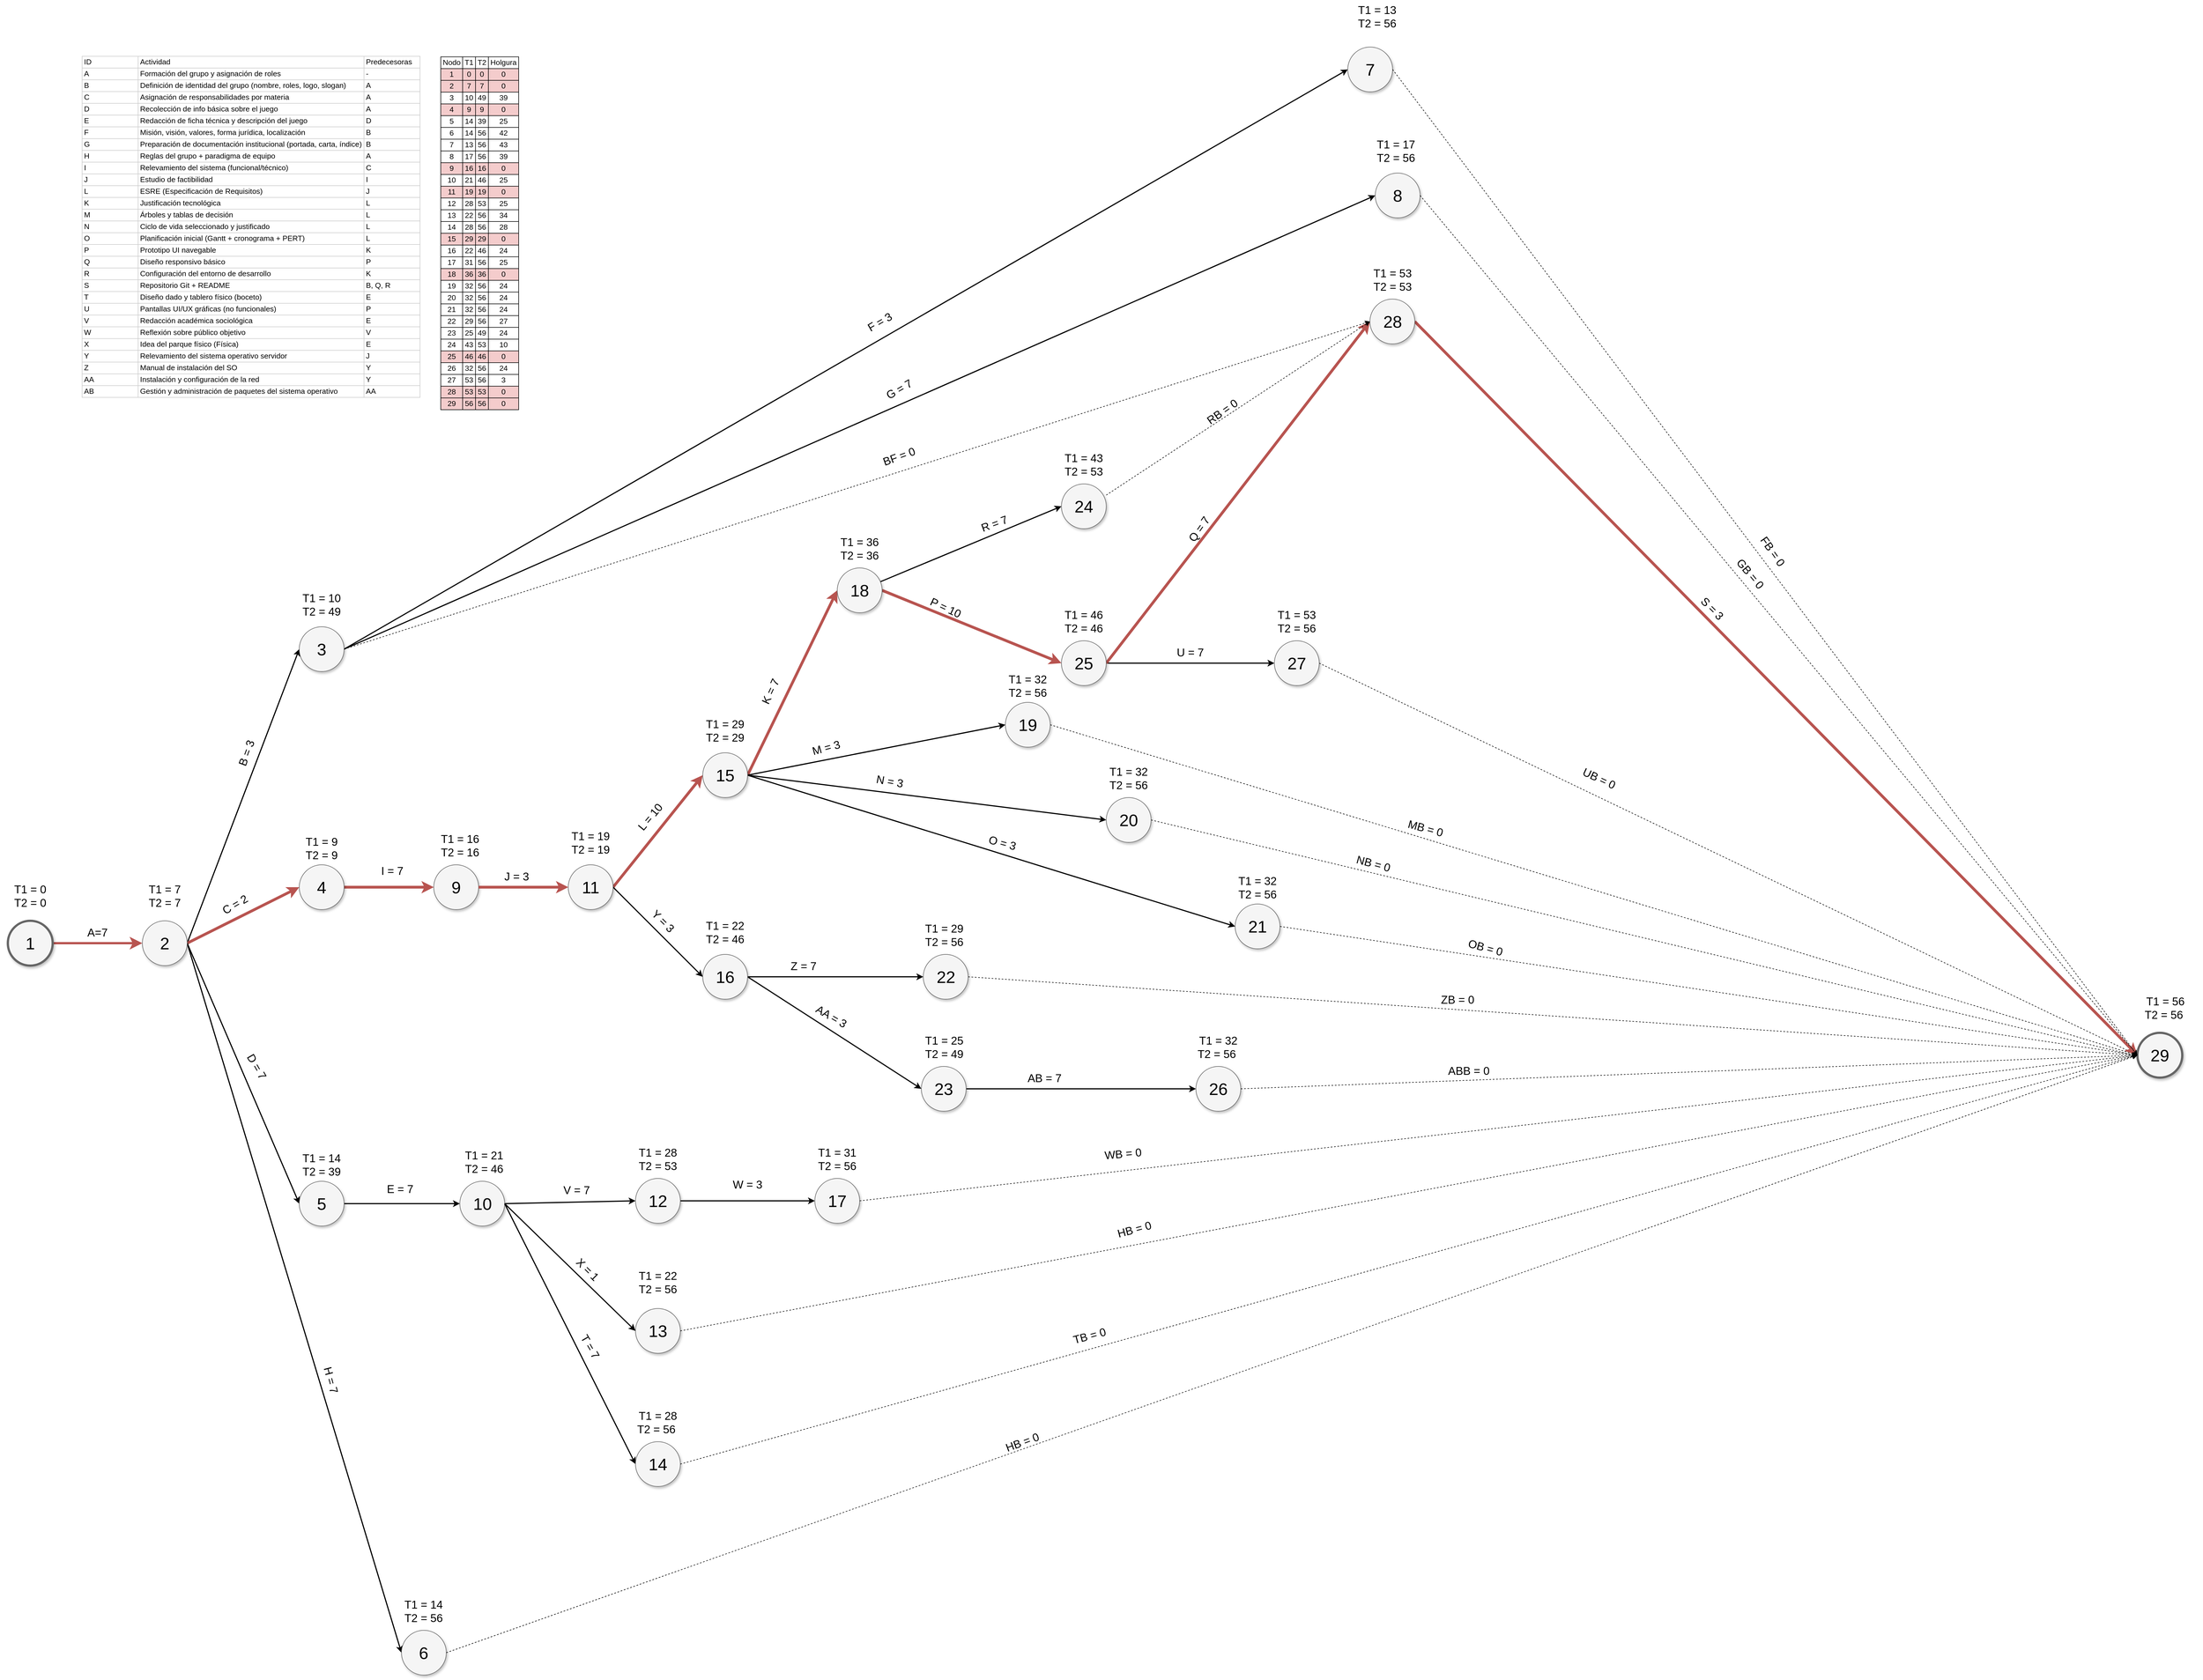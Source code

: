 <mxfile version="27.2.0">
  <diagram name="Page-1" id="ff44883e-f642-bcb2-894b-16b3d25a3f0b">
    <mxGraphModel grid="1" page="1" gridSize="10" guides="1" tooltips="1" connect="1" arrows="1" fold="1" pageScale="1.5" pageWidth="1169" pageHeight="826" background="none" math="0" shadow="0">
      <root>
        <mxCell id="0" style=";html=1;" />
        <mxCell id="1" style=";html=1;" parent="0" />
        <mxCell id="f0bcc99304e6f5a-16" style="edgeStyle=none;curved=1;html=1;startSize=10;endFill=1;endSize=10;strokeWidth=4;fontSize=12;entryX=0;entryY=0.5;entryDx=0;entryDy=0;fillColor=#f8cecc;strokeColor=#b85450;" edge="1" parent="1" source="f0bcc99304e6f5a-1" target="f0bcc99304e6f5a-3">
          <mxGeometry relative="1" as="geometry">
            <mxPoint x="390" y="610" as="targetPoint" />
          </mxGeometry>
        </mxCell>
        <mxCell id="f0bcc99304e6f5a-1" value="1" style="ellipse;whiteSpace=wrap;html=1;rounded=0;shadow=1;strokeColor=#666666;strokeWidth=4;fontSize=30;align=center;fillColor=#f5f5f5;" vertex="1" parent="1">
          <mxGeometry x="120" y="660" width="80" height="80" as="geometry" />
        </mxCell>
        <mxCell id="zdQ3T39eUNu5po6wPQad-41" style="rounded=0;orthogonalLoop=1;jettySize=auto;html=1;exitX=1;exitY=0.5;exitDx=0;exitDy=0;entryX=0;entryY=0.5;entryDx=0;entryDy=0;strokeWidth=2;" edge="1" parent="1" source="f0bcc99304e6f5a-3" target="5CluAGCaZSxas8Q9r9-t-10">
          <mxGeometry relative="1" as="geometry" />
        </mxCell>
        <mxCell id="zdQ3T39eUNu5po6wPQad-50" style="rounded=0;orthogonalLoop=1;jettySize=auto;html=1;exitX=1;exitY=0.5;exitDx=0;exitDy=0;entryX=0;entryY=0.5;entryDx=0;entryDy=0;strokeWidth=2;" edge="1" parent="1" source="f0bcc99304e6f5a-3" target="zdQ3T39eUNu5po6wPQad-49">
          <mxGeometry relative="1" as="geometry" />
        </mxCell>
        <mxCell id="SlHkn8aIZK3u-bcJXEoW-1" style="rounded=0;orthogonalLoop=1;jettySize=auto;html=1;exitX=1;exitY=0.5;exitDx=0;exitDy=0;entryX=0;entryY=0.5;entryDx=0;entryDy=0;fillColor=#f8cecc;strokeColor=#b85450;strokeWidth=5;" edge="1" parent="1" source="f0bcc99304e6f5a-3" target="zdQ3T39eUNu5po6wPQad-36">
          <mxGeometry relative="1" as="geometry" />
        </mxCell>
        <mxCell id="SlHkn8aIZK3u-bcJXEoW-116" style="rounded=0;orthogonalLoop=1;jettySize=auto;html=1;exitX=1;exitY=0.5;exitDx=0;exitDy=0;entryX=0;entryY=0.5;entryDx=0;entryDy=0;strokeWidth=2;" edge="1" parent="1" source="f0bcc99304e6f5a-3" target="zdQ3T39eUNu5po6wPQad-45">
          <mxGeometry relative="1" as="geometry" />
        </mxCell>
        <mxCell id="f0bcc99304e6f5a-3" value="2" style="ellipse;whiteSpace=wrap;html=1;rounded=0;shadow=1;strokeColor=#666666;strokeWidth=1;fontSize=30;align=center;fillColor=#f5f5f5;" vertex="1" parent="1">
          <mxGeometry x="360" y="660" width="80" height="80" as="geometry" />
        </mxCell>
        <mxCell id="f0bcc99304e6f5a-28" value="A=7" style="text;html=1;strokeColor=none;fillColor=none;align=center;verticalAlign=middle;whiteSpace=wrap;rounded=0;shadow=1;labelBackgroundColor=none;fontSize=20;" vertex="1" parent="1">
          <mxGeometry x="260" y="670" width="40" height="20" as="geometry" />
        </mxCell>
        <mxCell id="f0bcc99304e6f5a-30" value="C = 2" style="text;html=1;strokeColor=none;fillColor=none;align=center;verticalAlign=middle;whiteSpace=wrap;rounded=0;shadow=1;labelBackgroundColor=none;fontSize=20;rotation=-30;" vertex="1" parent="1">
          <mxGeometry x="460" y="620" width="130" height="20" as="geometry" />
        </mxCell>
        <mxCell id="SlHkn8aIZK3u-bcJXEoW-6" style="rounded=0;orthogonalLoop=1;jettySize=auto;html=1;exitX=1;exitY=0.5;exitDx=0;exitDy=0;entryX=0;entryY=0.5;entryDx=0;entryDy=0;strokeWidth=2;" edge="1" parent="1" source="5CluAGCaZSxas8Q9r9-t-10" target="zdQ3T39eUNu5po6wPQad-53">
          <mxGeometry relative="1" as="geometry" />
        </mxCell>
        <mxCell id="SlHkn8aIZK3u-bcJXEoW-7" style="rounded=0;orthogonalLoop=1;jettySize=auto;html=1;entryX=0;entryY=0.5;entryDx=0;entryDy=0;exitX=1;exitY=0.5;exitDx=0;exitDy=0;strokeWidth=2;" edge="1" parent="1" source="5CluAGCaZSxas8Q9r9-t-10" target="SlHkn8aIZK3u-bcJXEoW-3">
          <mxGeometry relative="1" as="geometry" />
        </mxCell>
        <mxCell id="zdQ3T39eUNu5po6wPQad-17" value="&lt;div&gt;&lt;div&gt;&lt;table style=&quot;table-layout: fixed; font-size: 10pt; font-family: Arial; width: 0px; border-collapse: collapse; border: none;&quot; data-sheets-baot=&quot;1&quot; data-sheets-root=&quot;1&quot; border=&quot;1&quot; dir=&quot;ltr&quot; cellpadding=&quot;0&quot; cellspacing=&quot;0&quot; xmlns=&quot;http://www.w3.org/1999/xhtml&quot;&gt;&lt;colgroup&gt;&lt;col width=&quot;100&quot;&gt;&lt;col width=&quot;403&quot;&gt;&lt;col width=&quot;100&quot;&gt;&lt;/colgroup&gt;&lt;tbody&gt;&lt;tr style=&quot;height: 21px;&quot;&gt;&lt;td style=&quot;border: 1px solid rgb(204, 204, 204); overflow: hidden; padding: 2px 3px; vertical-align: bottom;&quot;&gt;ID&lt;/td&gt;&lt;td style=&quot;border: 1px solid rgb(204, 204, 204); overflow: hidden; padding: 2px 3px; vertical-align: bottom;&quot;&gt;Actividad&lt;/td&gt;&lt;td style=&quot;border: 1px solid rgb(204, 204, 204); overflow: hidden; padding: 2px 3px; vertical-align: bottom;&quot;&gt;Predecesoras&lt;/td&gt;&lt;/tr&gt;&lt;tr style=&quot;height: 21px;&quot;&gt;&lt;td style=&quot;border: 1px solid rgb(204, 204, 204); overflow: hidden; padding: 2px 3px; vertical-align: bottom;&quot;&gt;A&lt;/td&gt;&lt;td style=&quot;border: 1px solid rgb(204, 204, 204); overflow: hidden; padding: 2px 3px; vertical-align: bottom;&quot;&gt;Formación del grupo y asignación de roles&lt;/td&gt;&lt;td style=&quot;border: 1px solid rgb(204, 204, 204); overflow: hidden; padding: 2px 3px; vertical-align: bottom;&quot;&gt;-&lt;/td&gt;&lt;/tr&gt;&lt;tr style=&quot;height: 21px;&quot;&gt;&lt;td style=&quot;border: 1px solid rgb(204, 204, 204); overflow: hidden; padding: 2px 3px; vertical-align: bottom;&quot;&gt;B&lt;/td&gt;&lt;td style=&quot;border: 1px solid rgb(204, 204, 204); overflow: hidden; padding: 2px 3px; vertical-align: bottom;&quot;&gt;Definición de identidad del grupo (nombre, roles, logo, slogan)&lt;/td&gt;&lt;td style=&quot;border: 1px solid rgb(204, 204, 204); overflow: hidden; padding: 2px 3px; vertical-align: bottom;&quot;&gt;A&lt;/td&gt;&lt;/tr&gt;&lt;tr style=&quot;height: 21px;&quot;&gt;&lt;td style=&quot;border: 1px solid rgb(204, 204, 204); overflow: hidden; padding: 2px 3px; vertical-align: bottom;&quot;&gt;C&lt;/td&gt;&lt;td style=&quot;border: 1px solid rgb(204, 204, 204); overflow: hidden; padding: 2px 3px; vertical-align: bottom;&quot;&gt;Asignación de responsabilidades por materia&lt;/td&gt;&lt;td style=&quot;border: 1px solid rgb(204, 204, 204); overflow: hidden; padding: 2px 3px; vertical-align: bottom;&quot;&gt;A&lt;/td&gt;&lt;/tr&gt;&lt;tr style=&quot;height: 21px;&quot;&gt;&lt;td style=&quot;border: 1px solid rgb(204, 204, 204); overflow: hidden; padding: 2px 3px; vertical-align: bottom;&quot;&gt;D&lt;/td&gt;&lt;td style=&quot;border: 1px solid rgb(204, 204, 204); overflow: hidden; padding: 2px 3px; vertical-align: bottom;&quot;&gt;Recolección de info básica sobre el juego&lt;/td&gt;&lt;td style=&quot;border: 1px solid rgb(204, 204, 204); overflow: hidden; padding: 2px 3px; vertical-align: bottom;&quot;&gt;A&lt;/td&gt;&lt;/tr&gt;&lt;tr style=&quot;height: 21px;&quot;&gt;&lt;td style=&quot;border: 1px solid rgb(204, 204, 204); overflow: hidden; padding: 2px 3px; vertical-align: bottom;&quot;&gt;E&lt;/td&gt;&lt;td style=&quot;border: 1px solid rgb(204, 204, 204); overflow: hidden; padding: 2px 3px; vertical-align: bottom;&quot;&gt;Redacción de ficha técnica y descripción del juego&lt;/td&gt;&lt;td style=&quot;border: 1px solid rgb(204, 204, 204); overflow: hidden; padding: 2px 3px; vertical-align: bottom;&quot;&gt;D&lt;/td&gt;&lt;/tr&gt;&lt;tr style=&quot;height: 21px;&quot;&gt;&lt;td style=&quot;border: 1px solid rgb(204, 204, 204); overflow: hidden; padding: 2px 3px; vertical-align: bottom;&quot;&gt;F&lt;/td&gt;&lt;td style=&quot;border: 1px solid rgb(204, 204, 204); overflow: hidden; padding: 2px 3px; vertical-align: bottom;&quot;&gt;Misión, visión, valores, forma jurídica, localización&lt;/td&gt;&lt;td style=&quot;border: 1px solid rgb(204, 204, 204); overflow: hidden; padding: 2px 3px; vertical-align: bottom;&quot;&gt;B&lt;/td&gt;&lt;/tr&gt;&lt;tr style=&quot;height: 21px;&quot;&gt;&lt;td style=&quot;border: 1px solid rgb(204, 204, 204); overflow: hidden; padding: 2px 3px; vertical-align: bottom;&quot;&gt;G&lt;/td&gt;&lt;td style=&quot;border: 1px solid rgb(204, 204, 204); overflow: hidden; padding: 2px 3px; vertical-align: bottom;&quot;&gt;Preparación de documentación institucional (portada, carta, índice)&lt;/td&gt;&lt;td style=&quot;border: 1px solid rgb(204, 204, 204); overflow: hidden; padding: 2px 3px; vertical-align: bottom;&quot;&gt;B&lt;/td&gt;&lt;/tr&gt;&lt;tr style=&quot;height: 21px;&quot;&gt;&lt;td style=&quot;border: 1px solid rgb(204, 204, 204); overflow: hidden; padding: 2px 3px; vertical-align: bottom;&quot;&gt;H&lt;/td&gt;&lt;td style=&quot;border: 1px solid rgb(204, 204, 204); overflow: hidden; padding: 2px 3px; vertical-align: bottom;&quot;&gt;Reglas del grupo + paradigma de equipo&lt;/td&gt;&lt;td style=&quot;border: 1px solid rgb(204, 204, 204); overflow: hidden; padding: 2px 3px; vertical-align: bottom;&quot;&gt;A&lt;/td&gt;&lt;/tr&gt;&lt;tr style=&quot;height: 21px;&quot;&gt;&lt;td style=&quot;border: 1px solid rgb(204, 204, 204); overflow: hidden; padding: 2px 3px; vertical-align: bottom;&quot;&gt;I&lt;/td&gt;&lt;td style=&quot;border: 1px solid rgb(204, 204, 204); overflow: hidden; padding: 2px 3px; vertical-align: bottom;&quot;&gt;Relevamiento del sistema (funcional/técnico)&lt;/td&gt;&lt;td style=&quot;border: 1px solid rgb(204, 204, 204); overflow: hidden; padding: 2px 3px; vertical-align: bottom;&quot;&gt;C&lt;/td&gt;&lt;/tr&gt;&lt;tr style=&quot;height: 21px;&quot;&gt;&lt;td style=&quot;border: 1px solid rgb(204, 204, 204); overflow: hidden; padding: 2px 3px; vertical-align: bottom;&quot;&gt;J&lt;/td&gt;&lt;td style=&quot;border: 1px solid rgb(204, 204, 204); overflow: hidden; padding: 2px 3px; vertical-align: bottom;&quot;&gt;Estudio de factibilidad&lt;/td&gt;&lt;td style=&quot;border: 1px solid rgb(204, 204, 204); overflow: hidden; padding: 2px 3px; vertical-align: bottom;&quot;&gt;I&lt;/td&gt;&lt;/tr&gt;&lt;tr style=&quot;height: 21px;&quot;&gt;&lt;td style=&quot;border: 1px solid rgb(204, 204, 204); overflow: hidden; padding: 2px 3px; vertical-align: bottom;&quot;&gt;L&lt;/td&gt;&lt;td style=&quot;border: 1px solid rgb(204, 204, 204); overflow: hidden; padding: 2px 3px; vertical-align: bottom;&quot;&gt;ESRE (Especificación de Requisitos)&lt;/td&gt;&lt;td style=&quot;border: 1px solid rgb(204, 204, 204); overflow: hidden; padding: 2px 3px; vertical-align: bottom;&quot;&gt;J&lt;/td&gt;&lt;/tr&gt;&lt;tr style=&quot;height: 21px;&quot;&gt;&lt;td style=&quot;border: 1px solid rgb(204, 204, 204); overflow: hidden; padding: 2px 3px; vertical-align: bottom;&quot;&gt;K&lt;/td&gt;&lt;td style=&quot;border: 1px solid rgb(204, 204, 204); overflow: hidden; padding: 2px 3px; vertical-align: bottom;&quot;&gt;Justificación tecnológica&lt;/td&gt;&lt;td style=&quot;border: 1px solid rgb(204, 204, 204); overflow: hidden; padding: 2px 3px; vertical-align: bottom;&quot;&gt;L&lt;/td&gt;&lt;/tr&gt;&lt;tr style=&quot;height: 21px;&quot;&gt;&lt;td style=&quot;border: 1px solid rgb(204, 204, 204); overflow: hidden; padding: 2px 3px; vertical-align: bottom;&quot;&gt;M&lt;/td&gt;&lt;td style=&quot;border: 1px solid rgb(204, 204, 204); overflow: hidden; padding: 2px 3px; vertical-align: bottom;&quot;&gt;Árboles y tablas de decisión&lt;/td&gt;&lt;td style=&quot;border: 1px solid rgb(204, 204, 204); overflow: hidden; padding: 2px 3px; vertical-align: bottom;&quot;&gt;L&lt;/td&gt;&lt;/tr&gt;&lt;tr style=&quot;height: 21px;&quot;&gt;&lt;td style=&quot;border: 1px solid rgb(204, 204, 204); overflow: hidden; padding: 2px 3px; vertical-align: bottom;&quot;&gt;N&lt;/td&gt;&lt;td style=&quot;border: 1px solid rgb(204, 204, 204); overflow: hidden; padding: 2px 3px; vertical-align: bottom;&quot;&gt;Ciclo de vida seleccionado y justificado&lt;/td&gt;&lt;td style=&quot;border: 1px solid rgb(204, 204, 204); overflow: hidden; padding: 2px 3px; vertical-align: bottom;&quot;&gt;L&lt;/td&gt;&lt;/tr&gt;&lt;tr style=&quot;height: 21px;&quot;&gt;&lt;td style=&quot;border: 1px solid rgb(204, 204, 204); overflow: hidden; padding: 2px 3px; vertical-align: bottom;&quot;&gt;O&lt;/td&gt;&lt;td style=&quot;border: 1px solid rgb(204, 204, 204); overflow: hidden; padding: 2px 3px; vertical-align: bottom;&quot;&gt;Planificación inicial (Gantt + cronograma + PERT)&lt;/td&gt;&lt;td style=&quot;border: 1px solid rgb(204, 204, 204); overflow: hidden; padding: 2px 3px; vertical-align: bottom;&quot;&gt;L&lt;/td&gt;&lt;/tr&gt;&lt;tr style=&quot;height: 21px;&quot;&gt;&lt;td style=&quot;border: 1px solid rgb(204, 204, 204); overflow: hidden; padding: 2px 3px; vertical-align: bottom;&quot;&gt;P&lt;/td&gt;&lt;td style=&quot;border: 1px solid rgb(204, 204, 204); overflow: hidden; padding: 2px 3px; vertical-align: bottom;&quot;&gt;Prototipo UI navegable&lt;/td&gt;&lt;td style=&quot;border: 1px solid rgb(204, 204, 204); overflow: hidden; padding: 2px 3px; vertical-align: bottom;&quot;&gt;K&lt;/td&gt;&lt;/tr&gt;&lt;tr style=&quot;height: 21px;&quot;&gt;&lt;td style=&quot;border: 1px solid rgb(204, 204, 204); overflow: hidden; padding: 2px 3px; vertical-align: bottom;&quot;&gt;Q&lt;/td&gt;&lt;td style=&quot;border: 1px solid rgb(204, 204, 204); overflow: hidden; padding: 2px 3px; vertical-align: bottom;&quot;&gt;Diseño responsivo básico&lt;/td&gt;&lt;td style=&quot;border: 1px solid rgb(204, 204, 204); overflow: hidden; padding: 2px 3px; vertical-align: bottom;&quot;&gt;P&lt;/td&gt;&lt;/tr&gt;&lt;tr style=&quot;height: 21px;&quot;&gt;&lt;td style=&quot;border: 1px solid rgb(204, 204, 204); overflow: hidden; padding: 2px 3px; vertical-align: bottom;&quot;&gt;R&lt;/td&gt;&lt;td style=&quot;border: 1px solid rgb(204, 204, 204); overflow: hidden; padding: 2px 3px; vertical-align: bottom;&quot;&gt;Configuración del entorno de desarrollo&lt;/td&gt;&lt;td style=&quot;border: 1px solid rgb(204, 204, 204); overflow: hidden; padding: 2px 3px; vertical-align: bottom;&quot;&gt;K&lt;/td&gt;&lt;/tr&gt;&lt;tr style=&quot;height: 21px;&quot;&gt;&lt;td style=&quot;border: 1px solid rgb(204, 204, 204); overflow: hidden; padding: 2px 3px; vertical-align: bottom;&quot;&gt;S&lt;/td&gt;&lt;td style=&quot;border: 1px solid rgb(204, 204, 204); overflow: hidden; padding: 2px 3px; vertical-align: bottom;&quot;&gt;Repositorio Git + README&lt;/td&gt;&lt;td style=&quot;border: 1px solid rgb(204, 204, 204); overflow: hidden; padding: 2px 3px; vertical-align: bottom;&quot;&gt;B, Q, R&lt;/td&gt;&lt;/tr&gt;&lt;tr style=&quot;height: 21px;&quot;&gt;&lt;td style=&quot;border: 1px solid rgb(204, 204, 204); overflow: hidden; padding: 2px 3px; vertical-align: bottom;&quot;&gt;T&lt;/td&gt;&lt;td style=&quot;border: 1px solid rgb(204, 204, 204); overflow: hidden; padding: 2px 3px; vertical-align: bottom;&quot;&gt;Diseño dado y tablero físico (boceto)&lt;/td&gt;&lt;td style=&quot;border: 1px solid rgb(204, 204, 204); overflow: hidden; padding: 2px 3px; vertical-align: bottom;&quot;&gt;E&lt;/td&gt;&lt;/tr&gt;&lt;tr style=&quot;height: 21px;&quot;&gt;&lt;td style=&quot;border: 1px solid rgb(204, 204, 204); overflow: hidden; padding: 2px 3px; vertical-align: bottom;&quot;&gt;U&lt;/td&gt;&lt;td style=&quot;border: 1px solid rgb(204, 204, 204); overflow: hidden; padding: 2px 3px; vertical-align: bottom;&quot;&gt;Pantallas UI/UX gráficas (no funcionales)&lt;/td&gt;&lt;td style=&quot;border: 1px solid rgb(204, 204, 204); overflow: hidden; padding: 2px 3px; vertical-align: bottom;&quot;&gt;P&lt;/td&gt;&lt;/tr&gt;&lt;tr style=&quot;height: 21px;&quot;&gt;&lt;td style=&quot;border: 1px solid rgb(204, 204, 204); overflow: hidden; padding: 2px 3px; vertical-align: bottom;&quot;&gt;V&lt;/td&gt;&lt;td style=&quot;border: 1px solid rgb(204, 204, 204); overflow: hidden; padding: 2px 3px; vertical-align: bottom;&quot;&gt;Redacción académica sociológica&lt;/td&gt;&lt;td style=&quot;border: 1px solid rgb(204, 204, 204); overflow: hidden; padding: 2px 3px; vertical-align: bottom;&quot;&gt;E&lt;/td&gt;&lt;/tr&gt;&lt;tr style=&quot;height: 21px;&quot;&gt;&lt;td style=&quot;border: 1px solid rgb(204, 204, 204); overflow: hidden; padding: 2px 3px; vertical-align: bottom;&quot;&gt;W&lt;/td&gt;&lt;td style=&quot;border: 1px solid rgb(204, 204, 204); overflow: hidden; padding: 2px 3px; vertical-align: bottom;&quot;&gt;Reflexión sobre público objetivo&lt;/td&gt;&lt;td style=&quot;border: 1px solid rgb(204, 204, 204); overflow: hidden; padding: 2px 3px; vertical-align: bottom;&quot;&gt;V&lt;/td&gt;&lt;/tr&gt;&lt;tr style=&quot;height: 21px;&quot;&gt;&lt;td style=&quot;border: 1px solid rgb(204, 204, 204); overflow: hidden; padding: 2px 3px; vertical-align: bottom;&quot;&gt;X&lt;/td&gt;&lt;td style=&quot;border: 1px solid rgb(204, 204, 204); overflow: hidden; padding: 2px 3px; vertical-align: bottom;&quot;&gt;Idea del parque físico (Física)&lt;/td&gt;&lt;td style=&quot;border: 1px solid rgb(204, 204, 204); overflow: hidden; padding: 2px 3px; vertical-align: bottom;&quot;&gt;E&lt;/td&gt;&lt;/tr&gt;&lt;tr style=&quot;height: 21px;&quot;&gt;&lt;td style=&quot;border: 1px solid rgb(204, 204, 204); overflow: hidden; padding: 2px 3px; vertical-align: bottom;&quot;&gt;Y&lt;/td&gt;&lt;td style=&quot;border: 1px solid rgb(204, 204, 204); overflow: hidden; padding: 2px 3px; vertical-align: bottom;&quot;&gt;Relevamiento del sistema operativo servidor&lt;/td&gt;&lt;td style=&quot;border: 1px solid rgb(204, 204, 204); overflow: hidden; padding: 2px 3px; vertical-align: bottom;&quot;&gt;J&lt;/td&gt;&lt;/tr&gt;&lt;tr style=&quot;height: 21px;&quot;&gt;&lt;td style=&quot;border: 1px solid rgb(204, 204, 204); overflow: hidden; padding: 2px 3px; vertical-align: bottom;&quot;&gt;Z&lt;/td&gt;&lt;td style=&quot;border: 1px solid rgb(204, 204, 204); overflow: hidden; padding: 2px 3px; vertical-align: bottom;&quot;&gt;Manual de instalación del SO&lt;/td&gt;&lt;td style=&quot;border: 1px solid rgb(204, 204, 204); overflow: hidden; padding: 2px 3px; vertical-align: bottom;&quot;&gt;Y&lt;/td&gt;&lt;/tr&gt;&lt;tr style=&quot;height: 21px;&quot;&gt;&lt;td style=&quot;border: 1px solid rgb(204, 204, 204); overflow: hidden; padding: 2px 3px; vertical-align: bottom;&quot;&gt;AA&lt;/td&gt;&lt;td style=&quot;border: 1px solid rgb(204, 204, 204); overflow: hidden; padding: 2px 3px; vertical-align: bottom;&quot;&gt;Instalación y configuración de la red&lt;/td&gt;&lt;td style=&quot;border: 1px solid rgb(204, 204, 204); overflow: hidden; padding: 2px 3px; vertical-align: bottom;&quot;&gt;Y&lt;/td&gt;&lt;/tr&gt;&lt;tr style=&quot;height: 21px;&quot;&gt;&lt;td style=&quot;border: 1px solid rgb(204, 204, 204); overflow: hidden; padding: 2px 3px; vertical-align: bottom;&quot;&gt;AB&lt;/td&gt;&lt;td style=&quot;border: 1px solid rgb(204, 204, 204); overflow: hidden; padding: 2px 3px; vertical-align: bottom;&quot;&gt;Gestión y administración de paquetes del sistema operativo&lt;/td&gt;&lt;td style=&quot;border: 1px solid rgb(204, 204, 204); overflow: hidden; padding: 2px 3px; vertical-align: bottom;&quot;&gt;AA&lt;/td&gt;&lt;/tr&gt;&lt;/tbody&gt;&lt;/table&gt;&lt;/div&gt;&lt;/div&gt;" style="text;html=1;align=left;verticalAlign=middle;resizable=0;points=[];autosize=1;strokeColor=none;fillColor=none;" vertex="1" parent="1">
          <mxGeometry x="250" y="-890" width="630" height="620" as="geometry" />
        </mxCell>
        <mxCell id="SlHkn8aIZK3u-bcJXEoW-12" style="edgeStyle=orthogonalEdgeStyle;rounded=0;orthogonalLoop=1;jettySize=auto;html=1;entryX=0;entryY=0.5;entryDx=0;entryDy=0;fillColor=#f8cecc;strokeColor=#b85450;strokeWidth=5;" edge="1" parent="1" source="zdQ3T39eUNu5po6wPQad-36" target="SlHkn8aIZK3u-bcJXEoW-4">
          <mxGeometry relative="1" as="geometry" />
        </mxCell>
        <mxCell id="zdQ3T39eUNu5po6wPQad-36" value="4" style="ellipse;whiteSpace=wrap;html=1;rounded=0;shadow=1;strokeColor=#666666;strokeWidth=1;fontSize=30;align=center;fillColor=#f5f5f5;" vertex="1" parent="1">
          <mxGeometry x="640" y="560" width="80" height="80" as="geometry" />
        </mxCell>
        <mxCell id="SlHkn8aIZK3u-bcJXEoW-14" style="edgeStyle=orthogonalEdgeStyle;rounded=0;orthogonalLoop=1;jettySize=auto;html=1;entryX=0;entryY=0.5;entryDx=0;entryDy=0;strokeWidth=2;" edge="1" parent="1" source="zdQ3T39eUNu5po6wPQad-45" target="SlHkn8aIZK3u-bcJXEoW-5">
          <mxGeometry relative="1" as="geometry" />
        </mxCell>
        <mxCell id="SlHkn8aIZK3u-bcJXEoW-4" value="9" style="ellipse;whiteSpace=wrap;html=1;rounded=0;shadow=1;strokeColor=#666666;strokeWidth=1;fontSize=30;align=center;fillColor=#f5f5f5;" vertex="1" parent="1">
          <mxGeometry x="880" y="560" width="80" height="80" as="geometry" />
        </mxCell>
        <mxCell id="SlHkn8aIZK3u-bcJXEoW-23" style="rounded=0;orthogonalLoop=1;jettySize=auto;html=1;entryX=0;entryY=0.5;entryDx=0;entryDy=0;exitX=1;exitY=0.5;exitDx=0;exitDy=0;strokeWidth=2;" edge="1" parent="1" source="SlHkn8aIZK3u-bcJXEoW-5" target="SlHkn8aIZK3u-bcJXEoW-20">
          <mxGeometry relative="1" as="geometry" />
        </mxCell>
        <mxCell id="SlHkn8aIZK3u-bcJXEoW-24" style="rounded=0;orthogonalLoop=1;jettySize=auto;html=1;exitX=1;exitY=0.5;exitDx=0;exitDy=0;entryX=0;entryY=0.5;entryDx=0;entryDy=0;strokeWidth=2;" edge="1" parent="1" source="SlHkn8aIZK3u-bcJXEoW-5" target="SlHkn8aIZK3u-bcJXEoW-21">
          <mxGeometry relative="1" as="geometry" />
        </mxCell>
        <mxCell id="SlHkn8aIZK3u-bcJXEoW-13" value="I = 7" style="text;html=1;strokeColor=none;fillColor=none;align=center;verticalAlign=middle;whiteSpace=wrap;rounded=0;shadow=1;labelBackgroundColor=none;fontSize=20;" vertex="1" parent="1">
          <mxGeometry x="731" y="560" width="150" height="20" as="geometry" />
        </mxCell>
        <mxCell id="SlHkn8aIZK3u-bcJXEoW-32" style="rounded=0;orthogonalLoop=1;jettySize=auto;html=1;entryX=0;entryY=0.5;entryDx=0;entryDy=0;exitX=1;exitY=0.5;exitDx=0;exitDy=0;fillColor=#f8cecc;strokeColor=#b85450;strokeWidth=5;" edge="1" parent="1" source="SlHkn8aIZK3u-bcJXEoW-16" target="SlHkn8aIZK3u-bcJXEoW-29">
          <mxGeometry relative="1" as="geometry" />
        </mxCell>
        <mxCell id="SlHkn8aIZK3u-bcJXEoW-33" style="rounded=0;orthogonalLoop=1;jettySize=auto;html=1;entryX=0;entryY=0.5;entryDx=0;entryDy=0;exitX=1;exitY=0.5;exitDx=0;exitDy=0;strokeWidth=2;" edge="1" parent="1" source="SlHkn8aIZK3u-bcJXEoW-16" target="SlHkn8aIZK3u-bcJXEoW-30">
          <mxGeometry relative="1" as="geometry" />
        </mxCell>
        <mxCell id="SlHkn8aIZK3u-bcJXEoW-16" value="11" style="ellipse;whiteSpace=wrap;html=1;rounded=0;shadow=1;strokeColor=#666666;strokeWidth=1;fontSize=30;align=center;fillColor=#f5f5f5;" vertex="1" parent="1">
          <mxGeometry x="1120" y="560" width="80" height="80" as="geometry" />
        </mxCell>
        <mxCell id="SlHkn8aIZK3u-bcJXEoW-17" style="edgeStyle=orthogonalEdgeStyle;rounded=0;orthogonalLoop=1;jettySize=auto;html=1;fillColor=#f8cecc;strokeColor=#b85450;strokeWidth=5;" edge="1" parent="1" source="SlHkn8aIZK3u-bcJXEoW-4" target="SlHkn8aIZK3u-bcJXEoW-16">
          <mxGeometry relative="1" as="geometry" />
        </mxCell>
        <mxCell id="SlHkn8aIZK3u-bcJXEoW-18" value="J = 3" style="text;html=1;strokeColor=none;fillColor=none;align=center;verticalAlign=middle;whiteSpace=wrap;rounded=0;shadow=1;labelBackgroundColor=none;fontSize=20;" vertex="1" parent="1">
          <mxGeometry x="967.83" y="570" width="120" height="20" as="geometry" />
        </mxCell>
        <mxCell id="SlHkn8aIZK3u-bcJXEoW-67" style="edgeStyle=orthogonalEdgeStyle;rounded=0;orthogonalLoop=1;jettySize=auto;html=1;entryX=0;entryY=0.5;entryDx=0;entryDy=0;strokeWidth=2;" edge="1" parent="1" source="SlHkn8aIZK3u-bcJXEoW-20" target="SlHkn8aIZK3u-bcJXEoW-66">
          <mxGeometry relative="1" as="geometry" />
        </mxCell>
        <mxCell id="SlHkn8aIZK3u-bcJXEoW-42" style="rounded=0;orthogonalLoop=1;jettySize=auto;html=1;exitX=1;exitY=0.5;exitDx=0;exitDy=0;entryX=0;entryY=0.5;entryDx=0;entryDy=0;fillColor=#f8cecc;strokeColor=#b85450;strokeWidth=5;" edge="1" parent="1" source="SlHkn8aIZK3u-bcJXEoW-29" target="SlHkn8aIZK3u-bcJXEoW-39">
          <mxGeometry relative="1" as="geometry" />
        </mxCell>
        <mxCell id="SlHkn8aIZK3u-bcJXEoW-43" style="rounded=0;orthogonalLoop=1;jettySize=auto;html=1;exitX=1;exitY=0.5;exitDx=0;exitDy=0;entryX=0;entryY=0.5;entryDx=0;entryDy=0;strokeWidth=2;" edge="1" parent="1" source="SlHkn8aIZK3u-bcJXEoW-29" target="SlHkn8aIZK3u-bcJXEoW-38">
          <mxGeometry relative="1" as="geometry" />
        </mxCell>
        <mxCell id="SlHkn8aIZK3u-bcJXEoW-44" style="rounded=0;orthogonalLoop=1;jettySize=auto;html=1;exitX=1;exitY=0.5;exitDx=0;exitDy=0;entryX=0;entryY=0.5;entryDx=0;entryDy=0;strokeWidth=2;" edge="1" parent="1" source="SlHkn8aIZK3u-bcJXEoW-29" target="SlHkn8aIZK3u-bcJXEoW-37">
          <mxGeometry relative="1" as="geometry" />
        </mxCell>
        <mxCell id="SlHkn8aIZK3u-bcJXEoW-45" style="rounded=0;orthogonalLoop=1;jettySize=auto;html=1;exitX=1;exitY=0.5;exitDx=0;exitDy=0;entryX=0;entryY=0.5;entryDx=0;entryDy=0;strokeWidth=2;" edge="1" parent="1" source="SlHkn8aIZK3u-bcJXEoW-29" target="SlHkn8aIZK3u-bcJXEoW-41">
          <mxGeometry relative="1" as="geometry" />
        </mxCell>
        <mxCell id="SlHkn8aIZK3u-bcJXEoW-71" style="rounded=0;orthogonalLoop=1;jettySize=auto;html=1;exitX=1;exitY=0.5;exitDx=0;exitDy=0;entryX=0;entryY=0.5;entryDx=0;entryDy=0;strokeWidth=2;" edge="1" parent="1" source="SlHkn8aIZK3u-bcJXEoW-30" target="SlHkn8aIZK3u-bcJXEoW-69">
          <mxGeometry relative="1" as="geometry" />
        </mxCell>
        <mxCell id="SlHkn8aIZK3u-bcJXEoW-72" style="rounded=0;orthogonalLoop=1;jettySize=auto;html=1;exitX=1;exitY=0.5;exitDx=0;exitDy=0;entryX=0;entryY=0.5;entryDx=0;entryDy=0;strokeWidth=2;" edge="1" parent="1" source="SlHkn8aIZK3u-bcJXEoW-30" target="SlHkn8aIZK3u-bcJXEoW-70">
          <mxGeometry relative="1" as="geometry" />
        </mxCell>
        <mxCell id="SlHkn8aIZK3u-bcJXEoW-185" style="rounded=0;orthogonalLoop=1;jettySize=auto;html=1;exitX=1;exitY=0.5;exitDx=0;exitDy=0;entryX=0;entryY=0.5;entryDx=0;entryDy=0;dashed=1;" edge="1" parent="1" source="SlHkn8aIZK3u-bcJXEoW-38" target="SlHkn8aIZK3u-bcJXEoW-100">
          <mxGeometry relative="1" as="geometry" />
        </mxCell>
        <mxCell id="SlHkn8aIZK3u-bcJXEoW-38" value="19" style="ellipse;whiteSpace=wrap;html=1;rounded=0;shadow=1;strokeColor=#666666;strokeWidth=1;fontSize=30;align=center;fillColor=#f5f5f5;" vertex="1" parent="1">
          <mxGeometry x="1900" y="270" width="80" height="80" as="geometry" />
        </mxCell>
        <mxCell id="SlHkn8aIZK3u-bcJXEoW-53" style="rounded=0;orthogonalLoop=1;jettySize=auto;html=1;exitX=1;exitY=0.5;exitDx=0;exitDy=0;entryX=0;entryY=0.5;entryDx=0;entryDy=0;fillColor=#f8cecc;strokeColor=#b85450;strokeWidth=5;" edge="1" parent="1" source="SlHkn8aIZK3u-bcJXEoW-39" target="SlHkn8aIZK3u-bcJXEoW-40">
          <mxGeometry relative="1" as="geometry" />
        </mxCell>
        <mxCell id="SlHkn8aIZK3u-bcJXEoW-56" style="rounded=0;orthogonalLoop=1;jettySize=auto;html=1;entryX=0;entryY=0.5;entryDx=0;entryDy=0;strokeWidth=2;" edge="1" parent="1" source="SlHkn8aIZK3u-bcJXEoW-39" target="SlHkn8aIZK3u-bcJXEoW-55">
          <mxGeometry relative="1" as="geometry" />
        </mxCell>
        <mxCell id="SlHkn8aIZK3u-bcJXEoW-62" style="rounded=0;orthogonalLoop=1;jettySize=auto;html=1;entryX=0;entryY=0.5;entryDx=0;entryDy=0;exitX=1;exitY=0.5;exitDx=0;exitDy=0;strokeWidth=2;" edge="1" parent="1" source="SlHkn8aIZK3u-bcJXEoW-40" target="SlHkn8aIZK3u-bcJXEoW-60">
          <mxGeometry relative="1" as="geometry" />
        </mxCell>
        <mxCell id="SlHkn8aIZK3u-bcJXEoW-63" style="rounded=0;orthogonalLoop=1;jettySize=auto;html=1;exitX=1;exitY=0.5;exitDx=0;exitDy=0;entryX=0;entryY=0.5;entryDx=0;entryDy=0;fillColor=#f8cecc;strokeColor=#b85450;strokeWidth=5;" edge="1" parent="1" source="SlHkn8aIZK3u-bcJXEoW-40" target="SlHkn8aIZK3u-bcJXEoW-93">
          <mxGeometry relative="1" as="geometry">
            <mxPoint x="2320" y="80" as="targetPoint" />
          </mxGeometry>
        </mxCell>
        <mxCell id="SlHkn8aIZK3u-bcJXEoW-49" value="M = 3" style="text;html=1;strokeColor=none;fillColor=none;align=center;verticalAlign=middle;whiteSpace=wrap;rounded=0;shadow=1;labelBackgroundColor=none;fontSize=20;rotation=-15;" vertex="1" parent="1">
          <mxGeometry x="1520" y="340" width="120" height="20" as="geometry" />
        </mxCell>
        <mxCell id="SlHkn8aIZK3u-bcJXEoW-96" style="rounded=0;orthogonalLoop=1;jettySize=auto;html=1;dashed=1;entryX=0;entryY=0.5;entryDx=0;entryDy=0;" edge="1" parent="1" target="SlHkn8aIZK3u-bcJXEoW-93">
          <mxGeometry relative="1" as="geometry">
            <mxPoint x="2550" y="-415" as="targetPoint" />
            <mxPoint x="2080" y="-100" as="sourcePoint" />
          </mxGeometry>
        </mxCell>
        <mxCell id="SlHkn8aIZK3u-bcJXEoW-186" style="rounded=0;orthogonalLoop=1;jettySize=auto;html=1;exitX=1;exitY=0.5;exitDx=0;exitDy=0;dashed=1;" edge="1" parent="1" source="SlHkn8aIZK3u-bcJXEoW-60">
          <mxGeometry relative="1" as="geometry">
            <mxPoint x="3920" y="900" as="targetPoint" />
          </mxGeometry>
        </mxCell>
        <mxCell id="SlHkn8aIZK3u-bcJXEoW-64" value="Q = 7" style="text;html=1;strokeColor=none;fillColor=none;align=center;verticalAlign=middle;whiteSpace=wrap;rounded=0;shadow=1;labelBackgroundColor=none;fontSize=20;rotation=-55;" vertex="1" parent="1">
          <mxGeometry x="2180" y="-50" width="130" height="20" as="geometry" />
        </mxCell>
        <mxCell id="SlHkn8aIZK3u-bcJXEoW-65" value="U = 7" style="text;html=1;strokeColor=none;fillColor=none;align=center;verticalAlign=middle;whiteSpace=wrap;rounded=0;shadow=1;labelBackgroundColor=none;fontSize=20;rotation=0;" vertex="1" parent="1">
          <mxGeometry x="2150" y="170" width="160" height="20" as="geometry" />
        </mxCell>
        <mxCell id="SlHkn8aIZK3u-bcJXEoW-182" style="rounded=0;orthogonalLoop=1;jettySize=auto;html=1;exitX=1;exitY=0.5;exitDx=0;exitDy=0;entryX=0;entryY=0.5;entryDx=0;entryDy=0;dashed=1;" edge="1" parent="1" source="SlHkn8aIZK3u-bcJXEoW-69" target="SlHkn8aIZK3u-bcJXEoW-100">
          <mxGeometry relative="1" as="geometry" />
        </mxCell>
        <mxCell id="SlHkn8aIZK3u-bcJXEoW-69" value="22" style="ellipse;whiteSpace=wrap;html=1;rounded=0;shadow=1;strokeColor=#666666;strokeWidth=1;fontSize=30;align=center;fillColor=#f5f5f5;" vertex="1" parent="1">
          <mxGeometry x="1753.5" y="720" width="80" height="80" as="geometry" />
        </mxCell>
        <mxCell id="SlHkn8aIZK3u-bcJXEoW-76" style="rounded=0;orthogonalLoop=1;jettySize=auto;html=1;exitX=1;exitY=0.5;exitDx=0;exitDy=0;entryX=0;entryY=0.5;entryDx=0;entryDy=0;strokeWidth=2;" edge="1" parent="1" source="SlHkn8aIZK3u-bcJXEoW-70" target="SlHkn8aIZK3u-bcJXEoW-75">
          <mxGeometry relative="1" as="geometry" />
        </mxCell>
        <mxCell id="SlHkn8aIZK3u-bcJXEoW-73" value="Z = 7" style="text;html=1;strokeColor=none;fillColor=none;align=center;verticalAlign=middle;whiteSpace=wrap;rounded=0;shadow=1;labelBackgroundColor=none;fontSize=20;" vertex="1" parent="1">
          <mxGeometry x="1470" y="730" width="140" height="20" as="geometry" />
        </mxCell>
        <mxCell id="SlHkn8aIZK3u-bcJXEoW-101" style="rounded=0;orthogonalLoop=1;jettySize=auto;html=1;exitX=1;exitY=0.5;exitDx=0;exitDy=0;entryX=0;entryY=0.5;entryDx=0;entryDy=0;fillColor=#f8cecc;strokeColor=#b85450;strokeWidth=5;" edge="1" parent="1" source="SlHkn8aIZK3u-bcJXEoW-93" target="SlHkn8aIZK3u-bcJXEoW-100">
          <mxGeometry relative="1" as="geometry" />
        </mxCell>
        <mxCell id="SlHkn8aIZK3u-bcJXEoW-93" value="28" style="ellipse;whiteSpace=wrap;html=1;rounded=0;shadow=1;strokeColor=#666666;strokeWidth=1;fontSize=30;align=center;fillColor=#f5f5f5;" vertex="1" parent="1">
          <mxGeometry x="2550.5" y="-450" width="80" height="80" as="geometry" />
        </mxCell>
        <mxCell id="SlHkn8aIZK3u-bcJXEoW-104" value="T1 = 7&lt;br&gt;T2 = 7" style="text;html=1;strokeColor=none;fillColor=none;align=center;verticalAlign=middle;whiteSpace=wrap;rounded=0;shadow=1;labelBackgroundColor=none;fontSize=20;" vertex="1" parent="1">
          <mxGeometry x="350" y="590" width="100" height="50" as="geometry" />
        </mxCell>
        <mxCell id="SlHkn8aIZK3u-bcJXEoW-106" value="T1 = 9&lt;br&gt;T2 = 9" style="text;html=1;strokeColor=none;fillColor=none;align=center;verticalAlign=middle;whiteSpace=wrap;rounded=0;shadow=1;labelBackgroundColor=none;fontSize=20;" vertex="1" parent="1">
          <mxGeometry x="630" y="505" width="100" height="50" as="geometry" />
        </mxCell>
        <mxCell id="SlHkn8aIZK3u-bcJXEoW-111" value="T1 = 16&lt;br&gt;T2 = 16" style="text;html=1;strokeColor=none;fillColor=none;align=center;verticalAlign=middle;whiteSpace=wrap;rounded=0;shadow=1;labelBackgroundColor=none;fontSize=20;" vertex="1" parent="1">
          <mxGeometry x="876.5" y="500" width="100" height="50" as="geometry" />
        </mxCell>
        <mxCell id="SlHkn8aIZK3u-bcJXEoW-113" value="T1 = 19&lt;br&gt;T2 = 19" style="text;html=1;strokeColor=none;fillColor=none;align=center;verticalAlign=middle;whiteSpace=wrap;rounded=0;shadow=1;labelBackgroundColor=none;fontSize=20;" vertex="1" parent="1">
          <mxGeometry x="1110" y="495" width="100" height="50" as="geometry" />
        </mxCell>
        <mxCell id="SlHkn8aIZK3u-bcJXEoW-115" value="" style="group" connectable="0" vertex="1" parent="1">
          <mxGeometry x="530" y="1070" width="200" height="135" as="geometry" />
        </mxCell>
        <mxCell id="zdQ3T39eUNu5po6wPQad-45" value="5" style="ellipse;whiteSpace=wrap;html=1;rounded=0;shadow=1;strokeColor=#666666;strokeWidth=1;fontSize=30;align=center;fillColor=#f5f5f5;" vertex="1" parent="SlHkn8aIZK3u-bcJXEoW-115">
          <mxGeometry x="110" y="55" width="80" height="80" as="geometry" />
        </mxCell>
        <mxCell id="SlHkn8aIZK3u-bcJXEoW-107" value="T1 = 14&lt;br&gt;T2 = 39" style="text;html=1;strokeColor=none;fillColor=none;align=center;verticalAlign=middle;whiteSpace=wrap;rounded=0;shadow=1;labelBackgroundColor=none;fontSize=20;" vertex="1" parent="SlHkn8aIZK3u-bcJXEoW-115">
          <mxGeometry x="100" width="100" height="50" as="geometry" />
        </mxCell>
        <mxCell id="zdQ3T39eUNu5po6wPQad-48" value="D = 7" style="text;html=1;strokeColor=none;fillColor=none;align=center;verticalAlign=middle;whiteSpace=wrap;rounded=0;shadow=1;labelBackgroundColor=none;fontSize=20;rotation=60;" vertex="1" parent="1">
          <mxGeometry x="490" y="910" width="150" height="20" as="geometry" />
        </mxCell>
        <mxCell id="SlHkn8aIZK3u-bcJXEoW-121" value="" style="group" connectable="0" vertex="1" parent="1">
          <mxGeometry x="840" y="1065" width="180" height="140" as="geometry" />
        </mxCell>
        <mxCell id="SlHkn8aIZK3u-bcJXEoW-5" value="10" style="ellipse;whiteSpace=wrap;html=1;rounded=0;shadow=1;strokeColor=#666666;strokeWidth=1;fontSize=30;align=center;fillColor=#f5f5f5;" vertex="1" parent="SlHkn8aIZK3u-bcJXEoW-121">
          <mxGeometry x="86.5" y="60" width="80" height="80" as="geometry" />
        </mxCell>
        <mxCell id="SlHkn8aIZK3u-bcJXEoW-112" value="T1 = 21&lt;br&gt;T2 = 46" style="text;html=1;strokeColor=none;fillColor=none;align=center;verticalAlign=middle;whiteSpace=wrap;rounded=0;shadow=1;labelBackgroundColor=none;fontSize=20;" vertex="1" parent="SlHkn8aIZK3u-bcJXEoW-121">
          <mxGeometry x="80" width="100" height="50" as="geometry" />
        </mxCell>
        <mxCell id="SlHkn8aIZK3u-bcJXEoW-15" value="E = 7" style="text;html=1;strokeColor=none;fillColor=none;align=center;verticalAlign=middle;whiteSpace=wrap;rounded=0;shadow=1;labelBackgroundColor=none;fontSize=20;" vertex="1" parent="1">
          <mxGeometry x="730" y="1127.5" width="180" height="20" as="geometry" />
        </mxCell>
        <mxCell id="SlHkn8aIZK3u-bcJXEoW-124" value="" style="group" connectable="0" vertex="1" parent="1">
          <mxGeometry x="1460" y="1120" width="180" height="80" as="geometry" />
        </mxCell>
        <mxCell id="SlHkn8aIZK3u-bcJXEoW-66" value="17" style="ellipse;whiteSpace=wrap;html=1;rounded=0;shadow=1;strokeColor=#666666;strokeWidth=1;fontSize=30;align=center;fillColor=#f5f5f5;" vertex="1" parent="SlHkn8aIZK3u-bcJXEoW-124">
          <mxGeometry x="100" width="80" height="80" as="geometry" />
        </mxCell>
        <mxCell id="SlHkn8aIZK3u-bcJXEoW-68" value="W = 3" style="text;html=1;strokeColor=none;fillColor=none;align=center;verticalAlign=middle;whiteSpace=wrap;rounded=0;shadow=1;labelBackgroundColor=none;fontSize=20;" vertex="1" parent="1">
          <mxGeometry x="1360" y="1120" width="160" height="20" as="geometry" />
        </mxCell>
        <mxCell id="SlHkn8aIZK3u-bcJXEoW-125" style="rounded=0;orthogonalLoop=1;jettySize=auto;html=1;exitX=1;exitY=0.5;exitDx=0;exitDy=0;entryX=0;entryY=0.5;entryDx=0;entryDy=0;strokeWidth=2;" edge="1" parent="1" source="SlHkn8aIZK3u-bcJXEoW-5" target="SlHkn8aIZK3u-bcJXEoW-19">
          <mxGeometry relative="1" as="geometry" />
        </mxCell>
        <mxCell id="SlHkn8aIZK3u-bcJXEoW-130" value="" style="group" connectable="0" vertex="1" parent="1">
          <mxGeometry x="1036.388" y="1120" width="283.612" height="131.16" as="geometry" />
        </mxCell>
        <mxCell id="SlHkn8aIZK3u-bcJXEoW-122" value="" style="group" connectable="0" vertex="1" parent="SlHkn8aIZK3u-bcJXEoW-130">
          <mxGeometry x="143.612" width="140" height="80" as="geometry" />
        </mxCell>
        <mxCell id="SlHkn8aIZK3u-bcJXEoW-20" value="12" style="ellipse;whiteSpace=wrap;html=1;rounded=0;shadow=1;strokeColor=#666666;strokeWidth=1;fontSize=30;align=center;fillColor=#f5f5f5;" vertex="1" parent="SlHkn8aIZK3u-bcJXEoW-122">
          <mxGeometry x="60" width="80" height="80" as="geometry" />
        </mxCell>
        <mxCell id="SlHkn8aIZK3u-bcJXEoW-26" value="V = 7" style="text;html=1;strokeColor=none;fillColor=none;align=center;verticalAlign=middle;whiteSpace=wrap;rounded=0;shadow=1;labelBackgroundColor=none;fontSize=20;rotation=0;" vertex="1" parent="SlHkn8aIZK3u-bcJXEoW-130">
          <mxGeometry x="13.612" y="10" width="170" height="20" as="geometry" />
        </mxCell>
        <mxCell id="SlHkn8aIZK3u-bcJXEoW-131" value="" style="group" connectable="0" vertex="1" parent="1">
          <mxGeometry x="1087.831" y="1260.002" width="252.169" height="172.208" as="geometry" />
        </mxCell>
        <mxCell id="SlHkn8aIZK3u-bcJXEoW-123" value="" style="group" connectable="0" vertex="1" parent="SlHkn8aIZK3u-bcJXEoW-131">
          <mxGeometry x="102.169" y="32.208" width="150" height="140" as="geometry" />
        </mxCell>
        <mxCell id="SlHkn8aIZK3u-bcJXEoW-21" value="13" style="ellipse;whiteSpace=wrap;html=1;rounded=0;shadow=1;strokeColor=#666666;strokeWidth=1;fontSize=30;align=center;fillColor=#f5f5f5;" vertex="1" parent="SlHkn8aIZK3u-bcJXEoW-123">
          <mxGeometry x="50" y="60" width="80" height="80" as="geometry" />
        </mxCell>
        <mxCell id="SlHkn8aIZK3u-bcJXEoW-137" value="T1 = 22&lt;br&gt;T2 = 56" style="text;html=1;strokeColor=none;fillColor=none;align=center;verticalAlign=middle;whiteSpace=wrap;rounded=0;shadow=1;labelBackgroundColor=none;fontSize=20;" vertex="1" parent="SlHkn8aIZK3u-bcJXEoW-123">
          <mxGeometry x="40" y="-12.21" width="100" height="50" as="geometry" />
        </mxCell>
        <mxCell id="SlHkn8aIZK3u-bcJXEoW-28" value="X = 1" style="text;html=1;strokeColor=none;fillColor=none;align=center;verticalAlign=middle;whiteSpace=wrap;rounded=0;shadow=1;labelBackgroundColor=none;fontSize=20;rotation=45;" vertex="1" parent="SlHkn8aIZK3u-bcJXEoW-131">
          <mxGeometry x="12.169" y="12.208" width="110" height="20" as="geometry" />
        </mxCell>
        <mxCell id="SlHkn8aIZK3u-bcJXEoW-136" value="T1 = 28&lt;br&gt;T2 = 53" style="text;html=1;strokeColor=none;fillColor=none;align=center;verticalAlign=middle;whiteSpace=wrap;rounded=0;shadow=1;labelBackgroundColor=none;fontSize=20;" vertex="1" parent="1">
          <mxGeometry x="1230" y="1060" width="100" height="50" as="geometry" />
        </mxCell>
        <mxCell id="SlHkn8aIZK3u-bcJXEoW-139" value="" style="group" connectable="0" vertex="1" parent="1">
          <mxGeometry x="519.997" y="70" width="210.003" height="245" as="geometry" />
        </mxCell>
        <mxCell id="5CluAGCaZSxas8Q9r9-t-10" value="3" style="ellipse;whiteSpace=wrap;html=1;rounded=0;shadow=1;strokeColor=#666666;strokeWidth=1;fontSize=30;align=center;fillColor=#f5f5f5;" vertex="1" parent="SlHkn8aIZK3u-bcJXEoW-139">
          <mxGeometry x="120.003" y="65" width="80" height="80" as="geometry" />
        </mxCell>
        <mxCell id="f0bcc99304e6f5a-29" value="B = 3" style="text;html=1;strokeColor=none;fillColor=none;align=center;verticalAlign=middle;whiteSpace=wrap;rounded=0;shadow=1;labelBackgroundColor=none;fontSize=20;rotation=-70;" vertex="1" parent="SlHkn8aIZK3u-bcJXEoW-139">
          <mxGeometry x="-50" y="280" width="150" height="20" as="geometry" />
        </mxCell>
        <mxCell id="SlHkn8aIZK3u-bcJXEoW-105" value="T1 = 10&lt;br&gt;T2 = 49" style="text;html=1;strokeColor=none;fillColor=none;align=center;verticalAlign=middle;whiteSpace=wrap;rounded=0;shadow=1;labelBackgroundColor=none;fontSize=20;" vertex="1" parent="SlHkn8aIZK3u-bcJXEoW-139">
          <mxGeometry x="110.003" width="100" height="50" as="geometry" />
        </mxCell>
        <mxCell id="SlHkn8aIZK3u-bcJXEoW-146" value="" style="group" connectable="0" vertex="1" parent="1">
          <mxGeometry x="1290" y="700" width="150" height="100" as="geometry" />
        </mxCell>
        <mxCell id="SlHkn8aIZK3u-bcJXEoW-30" value="16" style="ellipse;whiteSpace=wrap;html=1;rounded=0;shadow=1;strokeColor=#666666;strokeWidth=1;fontSize=30;align=center;fillColor=#f5f5f5;" vertex="1" parent="SlHkn8aIZK3u-bcJXEoW-146">
          <mxGeometry x="70" y="20" width="80" height="80" as="geometry" />
        </mxCell>
        <mxCell id="SlHkn8aIZK3u-bcJXEoW-36" value="Y = 3" style="text;html=1;strokeColor=none;fillColor=none;align=center;verticalAlign=middle;whiteSpace=wrap;rounded=0;shadow=1;labelBackgroundColor=none;fontSize=20;rotation=45;" vertex="1" parent="1">
          <mxGeometry x="1210" y="650" width="160" height="20" as="geometry" />
        </mxCell>
        <mxCell id="SlHkn8aIZK3u-bcJXEoW-148" value="" style="group" connectable="0" vertex="1" parent="1">
          <mxGeometry x="2140" y="920" width="180" height="80" as="geometry" />
        </mxCell>
        <mxCell id="SlHkn8aIZK3u-bcJXEoW-75" value="26" style="ellipse;whiteSpace=wrap;html=1;rounded=0;shadow=1;strokeColor=#666666;strokeWidth=1;fontSize=30;align=center;fillColor=#f5f5f5;" vertex="1" parent="SlHkn8aIZK3u-bcJXEoW-148">
          <mxGeometry x="100" width="80" height="80" as="geometry" />
        </mxCell>
        <mxCell id="SlHkn8aIZK3u-bcJXEoW-149" value="" style="group" connectable="0" vertex="1" parent="1">
          <mxGeometry x="1670" y="900" width="160" height="100" as="geometry" />
        </mxCell>
        <mxCell id="SlHkn8aIZK3u-bcJXEoW-70" value="23" style="ellipse;whiteSpace=wrap;html=1;rounded=0;shadow=1;strokeColor=#666666;strokeWidth=1;fontSize=30;align=center;fillColor=#f5f5f5;" vertex="1" parent="SlHkn8aIZK3u-bcJXEoW-149">
          <mxGeometry x="80" y="20" width="80" height="80" as="geometry" />
        </mxCell>
        <mxCell id="SlHkn8aIZK3u-bcJXEoW-150" value="" style="group" connectable="0" vertex="1" parent="1">
          <mxGeometry x="1400" y="30" width="280" height="150" as="geometry" />
        </mxCell>
        <mxCell id="SlHkn8aIZK3u-bcJXEoW-39" value="18" style="ellipse;whiteSpace=wrap;html=1;rounded=0;shadow=1;strokeColor=#666666;strokeWidth=1;fontSize=30;align=center;fillColor=#f5f5f5;" vertex="1" parent="SlHkn8aIZK3u-bcJXEoW-150">
          <mxGeometry x="200" width="80" height="80" as="geometry" />
        </mxCell>
        <mxCell id="SlHkn8aIZK3u-bcJXEoW-152" value="" style="group" connectable="0" vertex="1" parent="1">
          <mxGeometry x="1920" y="110" width="170" height="155" as="geometry" />
        </mxCell>
        <mxCell id="SlHkn8aIZK3u-bcJXEoW-40" value="25" style="ellipse;whiteSpace=wrap;html=1;rounded=0;shadow=1;strokeColor=#666666;strokeWidth=1;fontSize=30;align=center;fillColor=#f5f5f5;" vertex="1" parent="SlHkn8aIZK3u-bcJXEoW-152">
          <mxGeometry x="80" y="50" width="80" height="80" as="geometry" />
        </mxCell>
        <mxCell id="SlHkn8aIZK3u-bcJXEoW-224" value="T1 = 32&lt;br&gt;T2 = 56" style="text;html=1;strokeColor=none;fillColor=none;align=center;verticalAlign=middle;whiteSpace=wrap;rounded=0;shadow=1;labelBackgroundColor=none;fontSize=20;" vertex="1" parent="SlHkn8aIZK3u-bcJXEoW-152">
          <mxGeometry x="-30" y="105" width="100" height="50" as="geometry" />
        </mxCell>
        <mxCell id="SlHkn8aIZK3u-bcJXEoW-225" value="T1 = 46&lt;br&gt;T2 = 46" style="text;html=1;strokeColor=none;fillColor=none;align=center;verticalAlign=middle;whiteSpace=wrap;rounded=0;shadow=1;labelBackgroundColor=none;fontSize=20;" vertex="1" parent="SlHkn8aIZK3u-bcJXEoW-152">
          <mxGeometry x="70" y="-10" width="100" height="50" as="geometry" />
        </mxCell>
        <mxCell id="SlHkn8aIZK3u-bcJXEoW-153" value="" style="group;dashed=1;" connectable="0" vertex="1" parent="1">
          <mxGeometry x="1940" y="440" width="220" height="80" as="geometry" />
        </mxCell>
        <mxCell id="SlHkn8aIZK3u-bcJXEoW-37" value="20" style="ellipse;whiteSpace=wrap;html=1;rounded=0;shadow=1;strokeColor=#666666;strokeWidth=1;fontSize=30;align=center;fillColor=#f5f5f5;" vertex="1" parent="SlHkn8aIZK3u-bcJXEoW-153">
          <mxGeometry x="140" width="80" height="80" as="geometry" />
        </mxCell>
        <mxCell id="SlHkn8aIZK3u-bcJXEoW-154" value="" style="group" connectable="0" vertex="1" parent="1">
          <mxGeometry x="2180" y="620" width="210" height="90" as="geometry" />
        </mxCell>
        <mxCell id="SlHkn8aIZK3u-bcJXEoW-41" value="21" style="ellipse;whiteSpace=wrap;html=1;rounded=0;shadow=1;strokeColor=#666666;strokeWidth=1;fontSize=30;align=center;fillColor=#f5f5f5;" vertex="1" parent="SlHkn8aIZK3u-bcJXEoW-154">
          <mxGeometry x="130" y="10" width="80" height="80" as="geometry" />
        </mxCell>
        <mxCell id="SlHkn8aIZK3u-bcJXEoW-97" value="BF = 0" style="text;html=1;strokeColor=none;fillColor=none;align=center;verticalAlign=middle;whiteSpace=wrap;rounded=0;shadow=1;labelBackgroundColor=none;fontSize=20;rotation=-20;" vertex="1" parent="1">
          <mxGeometry x="1650" y="-180" width="120" height="20" as="geometry" />
        </mxCell>
        <mxCell id="SlHkn8aIZK3u-bcJXEoW-100" value="&lt;div&gt;29&lt;/div&gt;" style="ellipse;whiteSpace=wrap;html=1;rounded=0;shadow=1;strokeColor=#666666;strokeWidth=4;fontSize=30;align=center;fillColor=#f5f5f5;" vertex="1" parent="1">
          <mxGeometry x="3920" y="860" width="80" height="80" as="geometry" />
        </mxCell>
        <mxCell id="SlHkn8aIZK3u-bcJXEoW-102" value="&amp;nbsp;S = 3" style="text;html=1;strokeColor=none;fillColor=none;align=center;verticalAlign=middle;whiteSpace=wrap;rounded=0;shadow=1;labelBackgroundColor=none;fontSize=20;rotation=45;" vertex="1" parent="1">
          <mxGeometry x="3100" y="90" width="120" height="20" as="geometry" />
        </mxCell>
        <mxCell id="SlHkn8aIZK3u-bcJXEoW-172" value="" style="group" connectable="0" vertex="1" parent="1">
          <mxGeometry x="2470" y="-740" width="176.5" height="165" as="geometry" />
        </mxCell>
        <mxCell id="SlHkn8aIZK3u-bcJXEoW-3" value="8" style="ellipse;whiteSpace=wrap;html=1;rounded=0;shadow=1;strokeColor=#666666;strokeWidth=1;fontSize=30;align=center;fillColor=#f5f5f5;" vertex="1" parent="SlHkn8aIZK3u-bcJXEoW-172">
          <mxGeometry x="90" y="65" width="80" height="80" as="geometry" />
        </mxCell>
        <mxCell id="SlHkn8aIZK3u-bcJXEoW-110" value="T1 = 17&lt;br&gt;T2 = 56" style="text;html=1;strokeColor=none;fillColor=none;align=center;verticalAlign=middle;whiteSpace=wrap;rounded=0;shadow=1;labelBackgroundColor=none;fontSize=20;" vertex="1" parent="SlHkn8aIZK3u-bcJXEoW-172">
          <mxGeometry x="76.5" width="100" height="50" as="geometry" />
        </mxCell>
        <mxCell id="SlHkn8aIZK3u-bcJXEoW-173" style="rounded=0;orthogonalLoop=1;jettySize=auto;html=1;exitX=1;exitY=0.5;exitDx=0;exitDy=0;entryX=0;entryY=0.5;entryDx=0;entryDy=0;dashed=1;" edge="1" parent="1" source="5CluAGCaZSxas8Q9r9-t-10" target="SlHkn8aIZK3u-bcJXEoW-93">
          <mxGeometry relative="1" as="geometry" />
        </mxCell>
        <mxCell id="SlHkn8aIZK3u-bcJXEoW-175" value="" style="group" connectable="0" vertex="1" parent="1">
          <mxGeometry x="1031.633" y="1530" width="298.367" height="290.693" as="geometry" />
        </mxCell>
        <mxCell id="SlHkn8aIZK3u-bcJXEoW-19" value="14" style="ellipse;whiteSpace=wrap;html=1;rounded=0;shadow=1;strokeColor=#666666;strokeWidth=1;fontSize=30;align=center;fillColor=#f5f5f5;" vertex="1" parent="SlHkn8aIZK3u-bcJXEoW-175">
          <mxGeometry x="208.367" y="60" width="80" height="80" as="geometry" />
        </mxCell>
        <mxCell id="SlHkn8aIZK3u-bcJXEoW-135" value="T1 = 28&lt;br&gt;T2 = 56&amp;nbsp;" style="text;html=1;strokeColor=none;fillColor=none;align=center;verticalAlign=middle;whiteSpace=wrap;rounded=0;shadow=1;labelBackgroundColor=none;fontSize=20;" vertex="1" parent="SlHkn8aIZK3u-bcJXEoW-175">
          <mxGeometry x="198.367" width="100" height="50" as="geometry" />
        </mxCell>
        <mxCell id="SlHkn8aIZK3u-bcJXEoW-25" value="T = 7" style="text;html=1;strokeColor=none;fillColor=none;align=center;verticalAlign=middle;whiteSpace=wrap;rounded=0;shadow=1;labelBackgroundColor=none;fontSize=20;rotation=60;" vertex="1" parent="1">
          <mxGeometry x="1050" y="1410" width="220" height="20" as="geometry" />
        </mxCell>
        <mxCell id="SlHkn8aIZK3u-bcJXEoW-176" value="" style="group" connectable="0" vertex="1" parent="1">
          <mxGeometry x="674.996" y="1530.004" width="237.394" height="476.766" as="geometry" />
        </mxCell>
        <mxCell id="SlHkn8aIZK3u-bcJXEoW-114" value="" style="group" connectable="0" vertex="1" parent="SlHkn8aIZK3u-bcJXEoW-176">
          <mxGeometry x="47.394" y="276.766" width="190" height="200" as="geometry" />
        </mxCell>
        <mxCell id="zdQ3T39eUNu5po6wPQad-49" value="6" style="ellipse;whiteSpace=wrap;html=1;rounded=0;shadow=1;strokeColor=#666666;strokeWidth=1;fontSize=30;align=center;fillColor=#f5f5f5;" vertex="1" parent="SlHkn8aIZK3u-bcJXEoW-114">
          <mxGeometry x="100" y="120" width="80" height="80" as="geometry" />
        </mxCell>
        <mxCell id="SlHkn8aIZK3u-bcJXEoW-108" value="T1 = 14&lt;br&gt;T2 = 56" style="text;html=1;strokeColor=none;fillColor=none;align=center;verticalAlign=middle;whiteSpace=wrap;rounded=0;shadow=1;labelBackgroundColor=none;fontSize=20;" vertex="1" parent="SlHkn8aIZK3u-bcJXEoW-114">
          <mxGeometry x="90" y="60" width="100" height="50" as="geometry" />
        </mxCell>
        <mxCell id="SlHkn8aIZK3u-bcJXEoW-177" style="rounded=0;orthogonalLoop=1;jettySize=auto;html=1;exitX=1;exitY=0.5;exitDx=0;exitDy=0;entryX=0;entryY=0.5;entryDx=0;entryDy=0;dashed=1;" edge="1" parent="1" source="zdQ3T39eUNu5po6wPQad-49" target="SlHkn8aIZK3u-bcJXEoW-100">
          <mxGeometry relative="1" as="geometry" />
        </mxCell>
        <mxCell id="SlHkn8aIZK3u-bcJXEoW-178" style="rounded=0;orthogonalLoop=1;jettySize=auto;html=1;exitX=1;exitY=0.5;exitDx=0;exitDy=0;entryX=0;entryY=0.5;entryDx=0;entryDy=0;dashed=1;" edge="1" parent="1" source="SlHkn8aIZK3u-bcJXEoW-19" target="SlHkn8aIZK3u-bcJXEoW-100">
          <mxGeometry relative="1" as="geometry" />
        </mxCell>
        <mxCell id="SlHkn8aIZK3u-bcJXEoW-179" style="rounded=0;orthogonalLoop=1;jettySize=auto;html=1;exitX=1;exitY=0.5;exitDx=0;exitDy=0;entryX=0;entryY=0.5;entryDx=0;entryDy=0;dashed=1;" edge="1" parent="1" source="SlHkn8aIZK3u-bcJXEoW-21" target="SlHkn8aIZK3u-bcJXEoW-100">
          <mxGeometry relative="1" as="geometry" />
        </mxCell>
        <mxCell id="SlHkn8aIZK3u-bcJXEoW-180" style="rounded=0;orthogonalLoop=1;jettySize=auto;html=1;exitX=1;exitY=0.5;exitDx=0;exitDy=0;entryX=0;entryY=0.5;entryDx=0;entryDy=0;dashed=1;" edge="1" parent="1" source="SlHkn8aIZK3u-bcJXEoW-66" target="SlHkn8aIZK3u-bcJXEoW-100">
          <mxGeometry relative="1" as="geometry" />
        </mxCell>
        <mxCell id="SlHkn8aIZK3u-bcJXEoW-181" style="rounded=0;orthogonalLoop=1;jettySize=auto;html=1;exitX=1;exitY=0.5;exitDx=0;exitDy=0;entryX=0;entryY=0.5;entryDx=0;entryDy=0;dashed=1;" edge="1" parent="1" source="SlHkn8aIZK3u-bcJXEoW-75" target="SlHkn8aIZK3u-bcJXEoW-100">
          <mxGeometry relative="1" as="geometry" />
        </mxCell>
        <mxCell id="SlHkn8aIZK3u-bcJXEoW-183" style="rounded=0;orthogonalLoop=1;jettySize=auto;html=1;exitX=1;exitY=0.5;exitDx=0;exitDy=0;entryX=0;entryY=0.5;entryDx=0;entryDy=0;dashed=1;" edge="1" parent="1" source="SlHkn8aIZK3u-bcJXEoW-41" target="SlHkn8aIZK3u-bcJXEoW-100">
          <mxGeometry relative="1" as="geometry" />
        </mxCell>
        <mxCell id="SlHkn8aIZK3u-bcJXEoW-189" value="" style="group" connectable="0" vertex="1" parent="1">
          <mxGeometry x="2400" y="-980" width="230" height="160" as="geometry" />
        </mxCell>
        <mxCell id="zdQ3T39eUNu5po6wPQad-53" value="7" style="ellipse;whiteSpace=wrap;html=1;rounded=0;shadow=1;strokeColor=#666666;strokeWidth=1;fontSize=30;align=center;fillColor=#f5f5f5;" vertex="1" parent="SlHkn8aIZK3u-bcJXEoW-189">
          <mxGeometry x="110.92" y="80" width="80" height="80" as="geometry" />
        </mxCell>
        <mxCell id="SlHkn8aIZK3u-bcJXEoW-109" value="T1 = 13&lt;div&gt;T2 = 56&lt;/div&gt;" style="text;html=1;strokeColor=none;fillColor=none;align=center;verticalAlign=middle;whiteSpace=wrap;rounded=0;shadow=1;labelBackgroundColor=none;fontSize=20;" vertex="1" parent="SlHkn8aIZK3u-bcJXEoW-189">
          <mxGeometry x="97.42" width="132.58" height="50" as="geometry" />
        </mxCell>
        <mxCell id="SlHkn8aIZK3u-bcJXEoW-190" style="rounded=0;orthogonalLoop=1;jettySize=auto;html=1;exitX=1;exitY=0.5;exitDx=0;exitDy=0;entryX=0;entryY=0.5;entryDx=0;entryDy=0;dashed=1;" edge="1" parent="1" source="SlHkn8aIZK3u-bcJXEoW-3" target="SlHkn8aIZK3u-bcJXEoW-100">
          <mxGeometry relative="1" as="geometry" />
        </mxCell>
        <mxCell id="SlHkn8aIZK3u-bcJXEoW-191" style="rounded=0;orthogonalLoop=1;jettySize=auto;html=1;exitX=1;exitY=0.5;exitDx=0;exitDy=0;entryX=0;entryY=0.5;entryDx=0;entryDy=0;dashed=1;" edge="1" parent="1" source="zdQ3T39eUNu5po6wPQad-53" target="SlHkn8aIZK3u-bcJXEoW-100">
          <mxGeometry relative="1" as="geometry" />
        </mxCell>
        <mxCell id="SlHkn8aIZK3u-bcJXEoW-77" value="AB = 7" style="text;html=1;strokeColor=none;fillColor=none;align=center;verticalAlign=middle;whiteSpace=wrap;rounded=0;shadow=1;labelBackgroundColor=none;fontSize=20;" vertex="1" parent="1">
          <mxGeometry x="1900" y="930" width="140" height="20" as="geometry" />
        </mxCell>
        <mxCell id="SlHkn8aIZK3u-bcJXEoW-29" value="15" style="ellipse;whiteSpace=wrap;html=1;rounded=0;shadow=1;strokeColor=#666666;strokeWidth=1;fontSize=30;align=center;fillColor=#f5f5f5;" vertex="1" parent="1">
          <mxGeometry x="1360" y="360" width="80" height="80" as="geometry" />
        </mxCell>
        <mxCell id="SlHkn8aIZK3u-bcJXEoW-35" value="L = 10" style="text;html=1;strokeColor=none;fillColor=none;align=center;verticalAlign=middle;whiteSpace=wrap;rounded=0;shadow=1;labelBackgroundColor=none;fontSize=20;rotation=-50;" vertex="1" parent="1">
          <mxGeometry x="1205.71" y="464.36" width="120" height="20" as="geometry" />
        </mxCell>
        <mxCell id="SlHkn8aIZK3u-bcJXEoW-74" value="AA = 3" style="text;html=1;strokeColor=none;fillColor=none;align=center;verticalAlign=middle;whiteSpace=wrap;rounded=0;shadow=1;labelBackgroundColor=none;fontSize=20;rotation=30;" vertex="1" parent="1">
          <mxGeometry x="1530" y="820" width="120" height="20" as="geometry" />
        </mxCell>
        <mxCell id="SlHkn8aIZK3u-bcJXEoW-50" value="N = 3" style="text;html=1;strokeColor=none;fillColor=none;align=center;verticalAlign=middle;whiteSpace=wrap;rounded=0;shadow=1;labelBackgroundColor=none;fontSize=20;rotation=10;" vertex="1" parent="1">
          <mxGeometry x="1633.5" y="400" width="120" height="20" as="geometry" />
        </mxCell>
        <mxCell id="SlHkn8aIZK3u-bcJXEoW-51" value="O = 3" style="text;html=1;strokeColor=none;fillColor=none;align=center;verticalAlign=middle;whiteSpace=wrap;rounded=0;shadow=1;labelBackgroundColor=none;fontSize=20;rotation=15;" vertex="1" parent="1">
          <mxGeometry x="1820" y="510" width="150" height="20" as="geometry" />
        </mxCell>
        <mxCell id="SlHkn8aIZK3u-bcJXEoW-47" value="K = 7" style="text;html=1;strokeColor=none;fillColor=none;align=center;verticalAlign=middle;whiteSpace=wrap;rounded=0;shadow=1;labelBackgroundColor=none;fontSize=20;rotation=-65;" vertex="1" parent="1">
          <mxGeometry x="1400" y="240" width="160" height="20" as="geometry" />
        </mxCell>
        <mxCell id="SlHkn8aIZK3u-bcJXEoW-54" value="P = 10" style="text;html=1;strokeColor=none;fillColor=none;align=center;verticalAlign=middle;whiteSpace=wrap;rounded=0;shadow=1;labelBackgroundColor=none;fontSize=20;rotation=25;" vertex="1" parent="1">
          <mxGeometry x="1713.5" y="90" width="160" height="20" as="geometry" />
        </mxCell>
        <mxCell id="SlHkn8aIZK3u-bcJXEoW-57" value="R = 7" style="text;html=1;strokeColor=none;fillColor=none;align=center;verticalAlign=middle;whiteSpace=wrap;rounded=0;shadow=1;labelBackgroundColor=none;fontSize=20;rotation=-20;" vertex="1" parent="1">
          <mxGeometry x="1810" y="-60" width="140" height="20" as="geometry" />
        </mxCell>
        <mxCell id="SlHkn8aIZK3u-bcJXEoW-9" value="G = 7" style="text;html=1;strokeColor=none;fillColor=none;align=center;verticalAlign=middle;whiteSpace=wrap;rounded=0;shadow=1;labelBackgroundColor=none;fontSize=20;rotation=-30;" vertex="1" parent="1">
          <mxGeometry x="1640" y="-300" width="140" height="20" as="geometry" />
        </mxCell>
        <mxCell id="SlHkn8aIZK3u-bcJXEoW-8" value="F = 3" style="text;html=1;strokeColor=none;fillColor=none;align=center;verticalAlign=middle;whiteSpace=wrap;rounded=0;shadow=1;labelBackgroundColor=none;fontSize=20;rotation=-30;" vertex="1" parent="1">
          <mxGeometry x="1510" y="-420" width="330.92" height="20" as="geometry" />
        </mxCell>
        <mxCell id="SlHkn8aIZK3u-bcJXEoW-197" value="HB = 0" style="text;html=1;strokeColor=none;fillColor=none;align=center;verticalAlign=middle;whiteSpace=wrap;rounded=0;shadow=1;labelBackgroundColor=none;fontSize=20;rotation=-20;" vertex="1" parent="1">
          <mxGeometry x="1820.0" y="1580.003" width="220" height="20" as="geometry" />
        </mxCell>
        <mxCell id="SlHkn8aIZK3u-bcJXEoW-198" value="TB = 0" style="text;html=1;strokeColor=none;fillColor=none;align=center;verticalAlign=middle;whiteSpace=wrap;rounded=0;shadow=1;labelBackgroundColor=none;fontSize=20;rotation=-15;" vertex="1" parent="1">
          <mxGeometry x="1939.996" y="1389.999" width="220" height="20" as="geometry" />
        </mxCell>
        <mxCell id="SlHkn8aIZK3u-bcJXEoW-199" value="WB = 0" style="text;html=1;strokeColor=none;fillColor=none;align=center;verticalAlign=middle;whiteSpace=wrap;rounded=0;shadow=1;labelBackgroundColor=none;fontSize=20;rotation=-5;" vertex="1" parent="1">
          <mxGeometry x="1999.996" y="1064.999" width="220" height="20" as="geometry" />
        </mxCell>
        <mxCell id="SlHkn8aIZK3u-bcJXEoW-201" value="HB = 0" style="text;html=1;strokeColor=none;fillColor=none;align=center;verticalAlign=middle;whiteSpace=wrap;rounded=0;shadow=1;labelBackgroundColor=none;fontSize=20;rotation=-15;" vertex="1" parent="1">
          <mxGeometry x="2019.996" y="1199.999" width="220" height="20" as="geometry" />
        </mxCell>
        <mxCell id="SlHkn8aIZK3u-bcJXEoW-202" value="ABB = 0" style="text;html=1;strokeColor=none;fillColor=none;align=center;verticalAlign=middle;whiteSpace=wrap;rounded=0;shadow=1;labelBackgroundColor=none;fontSize=20;rotation=0;" vertex="1" parent="1">
          <mxGeometry x="2616.786" y="917.019" width="220" height="20" as="geometry" />
        </mxCell>
        <mxCell id="SlHkn8aIZK3u-bcJXEoW-203" value="ZB = 0" style="text;html=1;strokeColor=none;fillColor=none;align=center;verticalAlign=middle;whiteSpace=wrap;rounded=0;shadow=1;labelBackgroundColor=none;fontSize=20;rotation=0;" vertex="1" parent="1">
          <mxGeometry x="2597.416" y="789.999" width="220" height="20" as="geometry" />
        </mxCell>
        <mxCell id="SlHkn8aIZK3u-bcJXEoW-206" value="OB = 0" style="text;html=1;strokeColor=none;fillColor=none;align=center;verticalAlign=middle;whiteSpace=wrap;rounded=0;shadow=1;labelBackgroundColor=none;fontSize=20;rotation=15;" vertex="1" parent="1">
          <mxGeometry x="2646.786" y="697.019" width="220" height="20" as="geometry" />
        </mxCell>
        <mxCell id="SlHkn8aIZK3u-bcJXEoW-207" value="NB = 0" style="text;html=1;strokeColor=none;fillColor=none;align=center;verticalAlign=middle;whiteSpace=wrap;rounded=0;shadow=1;labelBackgroundColor=none;fontSize=20;rotation=15;" vertex="1" parent="1">
          <mxGeometry x="2446.786" y="547.019" width="220" height="20" as="geometry" />
        </mxCell>
        <mxCell id="SlHkn8aIZK3u-bcJXEoW-208" value="MB = 0" style="text;html=1;strokeColor=none;fillColor=none;align=center;verticalAlign=middle;whiteSpace=wrap;rounded=0;shadow=1;labelBackgroundColor=none;fontSize=20;rotation=15;" vertex="1" parent="1">
          <mxGeometry x="2539.996" y="484.359" width="220" height="20" as="geometry" />
        </mxCell>
        <mxCell id="SlHkn8aIZK3u-bcJXEoW-209" value="UB = 0" style="text;html=1;strokeColor=none;fillColor=none;align=center;verticalAlign=middle;whiteSpace=wrap;rounded=0;shadow=1;labelBackgroundColor=none;fontSize=20;rotation=25;" vertex="1" parent="1">
          <mxGeometry x="2849.996" y="394.999" width="220" height="20" as="geometry" />
        </mxCell>
        <mxCell id="SlHkn8aIZK3u-bcJXEoW-211" value="RB = 0" style="text;html=1;strokeColor=none;fillColor=none;align=center;verticalAlign=middle;whiteSpace=wrap;rounded=0;shadow=1;labelBackgroundColor=none;fontSize=20;rotation=-35;" vertex="1" parent="1">
          <mxGeometry x="2183.27" y="-260.0" width="206.73" height="20" as="geometry" />
        </mxCell>
        <mxCell id="SlHkn8aIZK3u-bcJXEoW-212" value="GB = 0" style="text;html=1;strokeColor=none;fillColor=none;align=center;verticalAlign=middle;whiteSpace=wrap;rounded=0;shadow=1;labelBackgroundColor=none;fontSize=20;rotation=50;" vertex="1" parent="1">
          <mxGeometry x="3119.996" y="29.999" width="220" height="20" as="geometry" />
        </mxCell>
        <mxCell id="SlHkn8aIZK3u-bcJXEoW-213" value="FB = 0" style="text;html=1;strokeColor=none;fillColor=none;align=center;verticalAlign=middle;whiteSpace=wrap;rounded=0;shadow=1;labelBackgroundColor=none;fontSize=20;rotation=55;" vertex="1" parent="1">
          <mxGeometry x="3159.996" y="-10.001" width="220" height="20" as="geometry" />
        </mxCell>
        <mxCell id="SlHkn8aIZK3u-bcJXEoW-219" value="T1 = 53&lt;br&gt;T2 = 53" style="text;html=1;strokeColor=none;fillColor=none;align=center;verticalAlign=middle;whiteSpace=wrap;rounded=0;shadow=1;labelBackgroundColor=none;fontSize=20;" vertex="1" parent="1">
          <mxGeometry x="2540.5" y="-510" width="100" height="50" as="geometry" />
        </mxCell>
        <mxCell id="SlHkn8aIZK3u-bcJXEoW-220" value="T1 = 29&lt;br&gt;T2 = 29" style="text;html=1;strokeColor=none;fillColor=none;align=center;verticalAlign=middle;whiteSpace=wrap;rounded=0;shadow=1;labelBackgroundColor=none;fontSize=20;" vertex="1" parent="1">
          <mxGeometry x="1350" y="295" width="100" height="50" as="geometry" />
        </mxCell>
        <mxCell id="SlHkn8aIZK3u-bcJXEoW-221" value="T1 = 31&lt;br&gt;T2 = 56" style="text;html=1;strokeColor=none;fillColor=none;align=center;verticalAlign=middle;whiteSpace=wrap;rounded=0;shadow=1;labelBackgroundColor=none;fontSize=20;" vertex="1" parent="1">
          <mxGeometry x="1550" y="1060" width="100" height="50" as="geometry" />
        </mxCell>
        <mxCell id="SlHkn8aIZK3u-bcJXEoW-222" value="T1 = 22&lt;br&gt;T2 = 46" style="text;html=1;strokeColor=none;fillColor=none;align=center;verticalAlign=middle;whiteSpace=wrap;rounded=0;shadow=1;labelBackgroundColor=none;fontSize=20;" vertex="1" parent="1">
          <mxGeometry x="1350" y="655" width="100" height="50" as="geometry" />
        </mxCell>
        <mxCell id="SlHkn8aIZK3u-bcJXEoW-223" value="T1 = 36&lt;br&gt;T2 = 36" style="text;html=1;strokeColor=none;fillColor=none;align=center;verticalAlign=middle;whiteSpace=wrap;rounded=0;shadow=1;labelBackgroundColor=none;fontSize=20;" vertex="1" parent="1">
          <mxGeometry x="1590" y="-30" width="100" height="50" as="geometry" />
        </mxCell>
        <mxCell id="SlHkn8aIZK3u-bcJXEoW-226" value="T1 = 32&lt;br&gt;T2 = 56" style="text;html=1;strokeColor=none;fillColor=none;align=center;verticalAlign=middle;whiteSpace=wrap;rounded=0;shadow=1;labelBackgroundColor=none;fontSize=20;" vertex="1" parent="1">
          <mxGeometry x="2070" y="380" width="100" height="50" as="geometry" />
        </mxCell>
        <mxCell id="SlHkn8aIZK3u-bcJXEoW-227" value="T1 = 29&lt;br&gt;T2 = 56" style="text;html=1;strokeColor=none;fillColor=none;align=center;verticalAlign=middle;whiteSpace=wrap;rounded=0;shadow=1;labelBackgroundColor=none;fontSize=20;" vertex="1" parent="1">
          <mxGeometry x="1740.92" y="660" width="100" height="50" as="geometry" />
        </mxCell>
        <mxCell id="SlHkn8aIZK3u-bcJXEoW-228" value="T1 = 25&lt;br&gt;T2 = 49" style="text;html=1;strokeColor=none;fillColor=none;align=center;verticalAlign=middle;whiteSpace=wrap;rounded=0;shadow=1;labelBackgroundColor=none;fontSize=20;" vertex="1" parent="1">
          <mxGeometry x="1740.92" y="860" width="100" height="50" as="geometry" />
        </mxCell>
        <mxCell id="SlHkn8aIZK3u-bcJXEoW-229" value="T1 = 32&lt;br&gt;T2 = 56&amp;nbsp;" style="text;html=1;strokeColor=none;fillColor=none;align=center;verticalAlign=middle;whiteSpace=wrap;rounded=0;shadow=1;labelBackgroundColor=none;fontSize=20;" vertex="1" parent="1">
          <mxGeometry x="2230" y="860" width="100" height="50" as="geometry" />
        </mxCell>
        <mxCell id="SlHkn8aIZK3u-bcJXEoW-230" value="T1 = 32&lt;br&gt;T2 = 56" style="text;html=1;strokeColor=none;fillColor=none;align=center;verticalAlign=middle;whiteSpace=wrap;rounded=0;shadow=1;labelBackgroundColor=none;fontSize=20;" vertex="1" parent="1">
          <mxGeometry x="2300" y="575" width="100" height="50" as="geometry" />
        </mxCell>
        <mxCell id="SlHkn8aIZK3u-bcJXEoW-235" value="" style="group" connectable="0" vertex="1" parent="1">
          <mxGeometry x="2370" y="100" width="100" height="140" as="geometry" />
        </mxCell>
        <mxCell id="SlHkn8aIZK3u-bcJXEoW-60" value="27" style="ellipse;whiteSpace=wrap;html=1;rounded=0;shadow=1;strokeColor=#666666;strokeWidth=1;fontSize=30;align=center;fillColor=#f5f5f5;" vertex="1" parent="SlHkn8aIZK3u-bcJXEoW-235">
          <mxGeometry x="10" y="60" width="80" height="80" as="geometry" />
        </mxCell>
        <mxCell id="SlHkn8aIZK3u-bcJXEoW-233" value="T1 = 53&lt;br&gt;T2 = 56" style="text;html=1;strokeColor=none;fillColor=none;align=center;verticalAlign=middle;whiteSpace=wrap;rounded=0;shadow=1;labelBackgroundColor=none;fontSize=20;" vertex="1" parent="SlHkn8aIZK3u-bcJXEoW-235">
          <mxGeometry width="100" height="50" as="geometry" />
        </mxCell>
        <mxCell id="SlHkn8aIZK3u-bcJXEoW-238" value="T1 = 56&lt;br&gt;T2 = 56&amp;nbsp;" style="text;html=1;strokeColor=none;fillColor=none;align=center;verticalAlign=middle;whiteSpace=wrap;rounded=0;shadow=1;labelBackgroundColor=none;fontSize=20;" vertex="1" parent="1">
          <mxGeometry x="3910" y="790" width="120" height="50" as="geometry" />
        </mxCell>
        <mxCell id="SlHkn8aIZK3u-bcJXEoW-184" style="rounded=0;orthogonalLoop=1;jettySize=auto;html=1;exitX=1;exitY=0.5;exitDx=0;exitDy=0;dashed=1;entryX=-0.022;entryY=0.512;entryDx=0;entryDy=0;entryPerimeter=0;" edge="1" parent="1" source="SlHkn8aIZK3u-bcJXEoW-37" target="SlHkn8aIZK3u-bcJXEoW-100">
          <mxGeometry relative="1" as="geometry">
            <mxPoint x="3910" y="890" as="targetPoint" />
          </mxGeometry>
        </mxCell>
        <mxCell id="zdQ3T39eUNu5po6wPQad-51" value="H = 7" style="text;html=1;strokeColor=none;fillColor=none;align=center;verticalAlign=middle;whiteSpace=wrap;rounded=0;shadow=1;labelBackgroundColor=none;fontSize=20;rotation=75;" vertex="1" parent="1">
          <mxGeometry x="600" y="1470" width="195" height="20" as="geometry" />
        </mxCell>
        <mxCell id="SlHkn8aIZK3u-bcJXEoW-239" value="T1 = 0&lt;br&gt;T2 = 0" style="text;html=1;strokeColor=none;fillColor=none;align=center;verticalAlign=middle;whiteSpace=wrap;rounded=0;shadow=1;labelBackgroundColor=none;fontSize=20;" vertex="1" parent="1">
          <mxGeometry x="110" y="590" width="100" height="50" as="geometry" />
        </mxCell>
        <mxCell id="xVkPy0cRoP6QBlZTPq00-2" value="" style="group" connectable="0" vertex="1" parent="1">
          <mxGeometry x="1870" y="-180" width="220" height="140" as="geometry" />
        </mxCell>
        <mxCell id="SlHkn8aIZK3u-bcJXEoW-193" value="" style="group" connectable="0" vertex="1" parent="xVkPy0cRoP6QBlZTPq00-2">
          <mxGeometry y="60" width="210" height="80" as="geometry" />
        </mxCell>
        <mxCell id="SlHkn8aIZK3u-bcJXEoW-55" value="24" style="ellipse;whiteSpace=wrap;html=1;rounded=0;shadow=1;strokeColor=#666666;strokeWidth=1;fontSize=30;align=center;fillColor=#f5f5f5;" vertex="1" parent="SlHkn8aIZK3u-bcJXEoW-193">
          <mxGeometry x="130" width="80" height="80" as="geometry" />
        </mxCell>
        <mxCell id="SlHkn8aIZK3u-bcJXEoW-231" value="T1 = 43&lt;br&gt;T2 = 53" style="text;html=1;strokeColor=none;fillColor=none;align=center;verticalAlign=middle;whiteSpace=wrap;rounded=0;shadow=1;labelBackgroundColor=none;fontSize=20;" vertex="1" parent="xVkPy0cRoP6QBlZTPq00-2">
          <mxGeometry x="120" width="100" height="50" as="geometry" />
        </mxCell>
        <UserObject label="&lt;table xmlns=&quot;http://www.w3.org/1999/xhtml&quot; cellspacing=&quot;0&quot; cellpadding=&quot;0&quot; dir=&quot;ltr&quot; border=&quot;1&quot; style=&quot;table-layout:fixed;font-size:10pt;font-family:Arial;width:0px;border-collapse:collapse;border:none&quot; data-sheets-root=&quot;1&quot; data-sheets-baot=&quot;1&quot;&gt;&lt;colgroup&gt;&lt;col width=&quot;39&quot;&gt;&lt;col width=&quot;23&quot;&gt;&lt;col width=&quot;23&quot;&gt;&lt;col width=&quot;54&quot;&gt;&lt;/colgroup&gt;&lt;tbody&gt;&lt;tr style=&quot;height:21px;&quot;&gt;&lt;td style=&quot;border-top:1px solid #000000;border-right:1px solid #000000;border-bottom:1px solid #000000;border-left:1px solid #000000;overflow:hidden;padding:2px 3px 2px 3px;vertical-align:bottom;text-align:center;&quot;&gt;Nodo&lt;/td&gt;&lt;td style=&quot;border-top:1px solid #000000;border-right:1px solid #000000;border-bottom:1px solid #000000;overflow:hidden;padding:2px 3px 2px 3px;vertical-align:bottom;text-align:center;&quot;&gt;T1&lt;/td&gt;&lt;td style=&quot;border-top:1px solid #000000;border-right:1px solid #000000;border-bottom:1px solid #000000;overflow:hidden;padding:2px 3px 2px 3px;vertical-align:bottom;text-align:center;&quot;&gt;T2&lt;/td&gt;&lt;td style=&quot;border-top:1px solid #000000;border-right:1px solid #000000;border-bottom:1px solid #000000;overflow:hidden;padding:2px 3px 2px 3px;vertical-align:bottom;text-align:center;&quot;&gt;Holgura&lt;/td&gt;&lt;/tr&gt;&lt;tr style=&quot;height:21px;&quot;&gt;&lt;td style=&quot;border-right:1px solid #000000;border-bottom:1px solid #000000;border-left:1px solid #000000;overflow:hidden;padding:2px 3px 2px 3px;vertical-align:bottom;background-color:#f4cccc;text-align:center;&quot;&gt;1&lt;/td&gt;&lt;td style=&quot;border-right:1px solid #000000;border-bottom:1px solid #000000;overflow:hidden;padding:2px 3px 2px 3px;vertical-align:bottom;background-color:#f4cccc;text-align:center;&quot;&gt;0&lt;/td&gt;&lt;td style=&quot;border-right:1px solid #000000;border-bottom:1px solid #000000;overflow:hidden;padding:2px 3px 2px 3px;vertical-align:bottom;background-color:#f4cccc;text-align:center;&quot;&gt;0&lt;/td&gt;&lt;td style=&quot;border-right:1px solid #000000;border-bottom:1px solid #000000;overflow:hidden;padding:2px 3px 2px 3px;vertical-align:bottom;background-color:#f4cccc;text-align:center;&quot;&gt;0&lt;/td&gt;&lt;/tr&gt;&lt;tr style=&quot;height:21px;&quot;&gt;&lt;td style=&quot;border-right:1px solid #000000;border-bottom:1px solid #000000;border-left:1px solid #000000;overflow:hidden;padding:2px 3px 2px 3px;vertical-align:bottom;background-color:#f4cccc;text-align:center;&quot;&gt;2&lt;/td&gt;&lt;td style=&quot;border-right:1px solid #000000;border-bottom:1px solid #000000;overflow:hidden;padding:2px 3px 2px 3px;vertical-align:bottom;background-color:#f4cccc;text-align:center;&quot;&gt;7&lt;/td&gt;&lt;td style=&quot;border-right:1px solid #000000;border-bottom:1px solid #000000;overflow:hidden;padding:2px 3px 2px 3px;vertical-align:bottom;background-color:#f4cccc;text-align:center;&quot;&gt;7&lt;/td&gt;&lt;td style=&quot;border-right:1px solid #000000;border-bottom:1px solid #000000;overflow:hidden;padding:2px 3px 2px 3px;vertical-align:bottom;background-color:#f4cccc;text-align:center;&quot;&gt;0&lt;/td&gt;&lt;/tr&gt;&lt;tr style=&quot;height:21px;&quot;&gt;&lt;td style=&quot;border-right:1px solid #000000;border-bottom:1px solid #000000;border-left:1px solid #000000;overflow:hidden;padding:2px 3px 2px 3px;vertical-align:bottom;text-align:center;&quot;&gt;3&lt;/td&gt;&lt;td style=&quot;border-right:1px solid #000000;border-bottom:1px solid #000000;overflow:hidden;padding:2px 3px 2px 3px;vertical-align:bottom;text-align:center;&quot;&gt;10&lt;/td&gt;&lt;td style=&quot;border-right:1px solid #000000;border-bottom:1px solid #000000;overflow:hidden;padding:2px 3px 2px 3px;vertical-align:bottom;text-align:center;&quot;&gt;49&lt;/td&gt;&lt;td style=&quot;border-right:1px solid #000000;border-bottom:1px solid #000000;overflow:hidden;padding:2px 3px 2px 3px;vertical-align:bottom;text-align:center;&quot;&gt;39&lt;/td&gt;&lt;/tr&gt;&lt;tr style=&quot;height:21px;&quot;&gt;&lt;td style=&quot;border-right:1px solid #000000;border-bottom:1px solid #000000;border-left:1px solid #000000;overflow:hidden;padding:2px 3px 2px 3px;vertical-align:bottom;background-color:#f4cccc;text-align:center;&quot;&gt;4&lt;/td&gt;&lt;td style=&quot;border-right:1px solid #000000;border-bottom:1px solid #000000;overflow:hidden;padding:2px 3px 2px 3px;vertical-align:bottom;background-color:#f4cccc;text-align:center;&quot;&gt;9&lt;/td&gt;&lt;td style=&quot;border-right:1px solid #000000;border-bottom:1px solid #000000;overflow:hidden;padding:2px 3px 2px 3px;vertical-align:bottom;background-color:#f4cccc;text-align:center;&quot;&gt;9&lt;/td&gt;&lt;td style=&quot;border-right:1px solid #000000;border-bottom:1px solid #000000;overflow:hidden;padding:2px 3px 2px 3px;vertical-align:bottom;background-color:#f4cccc;text-align:center;&quot;&gt;0&lt;/td&gt;&lt;/tr&gt;&lt;tr style=&quot;height:21px;&quot;&gt;&lt;td style=&quot;border-right:1px solid #000000;border-bottom:1px solid #000000;border-left:1px solid #000000;overflow:hidden;padding:2px 3px 2px 3px;vertical-align:bottom;text-align:center;&quot;&gt;5&lt;/td&gt;&lt;td style=&quot;border-right:1px solid #000000;border-bottom:1px solid #000000;overflow:hidden;padding:2px 3px 2px 3px;vertical-align:bottom;text-align:center;&quot;&gt;14&lt;/td&gt;&lt;td style=&quot;border-right:1px solid #000000;border-bottom:1px solid #000000;overflow:hidden;padding:2px 3px 2px 3px;vertical-align:bottom;text-align:center;&quot;&gt;39&lt;/td&gt;&lt;td style=&quot;border-right:1px solid #000000;border-bottom:1px solid #000000;overflow:hidden;padding:2px 3px 2px 3px;vertical-align:bottom;text-align:center;&quot;&gt;25&lt;/td&gt;&lt;/tr&gt;&lt;tr style=&quot;height:21px;&quot;&gt;&lt;td style=&quot;border-right:1px solid #000000;border-bottom:1px solid #000000;border-left:1px solid #000000;overflow:hidden;padding:2px 3px 2px 3px;vertical-align:bottom;text-align:center;&quot;&gt;6&lt;/td&gt;&lt;td style=&quot;border-right:1px solid #000000;border-bottom:1px solid #000000;overflow:hidden;padding:2px 3px 2px 3px;vertical-align:bottom;text-align:center;&quot;&gt;14&lt;/td&gt;&lt;td style=&quot;border-right:1px solid #000000;border-bottom:1px solid #000000;overflow:hidden;padding:2px 3px 2px 3px;vertical-align:bottom;text-align:center;&quot;&gt;56&lt;/td&gt;&lt;td style=&quot;border-right:1px solid #000000;border-bottom:1px solid #000000;overflow:hidden;padding:2px 3px 2px 3px;vertical-align:bottom;text-align:center;&quot;&gt;42&lt;/td&gt;&lt;/tr&gt;&lt;tr style=&quot;height:21px;&quot;&gt;&lt;td style=&quot;border-right:1px solid #000000;border-bottom:1px solid #000000;border-left:1px solid #000000;overflow:hidden;padding:2px 3px 2px 3px;vertical-align:bottom;text-align:center;&quot;&gt;7&lt;/td&gt;&lt;td style=&quot;border-right:1px solid #000000;border-bottom:1px solid #000000;overflow:hidden;padding:2px 3px 2px 3px;vertical-align:bottom;text-align:center;&quot;&gt;13&lt;/td&gt;&lt;td style=&quot;border-right:1px solid #000000;border-bottom:1px solid #000000;overflow:hidden;padding:2px 3px 2px 3px;vertical-align:bottom;text-align:center;&quot;&gt;56&lt;/td&gt;&lt;td style=&quot;border-right:1px solid #000000;border-bottom:1px solid #000000;overflow:hidden;padding:2px 3px 2px 3px;vertical-align:bottom;text-align:center;&quot;&gt;43&lt;/td&gt;&lt;/tr&gt;&lt;tr style=&quot;height:21px;&quot;&gt;&lt;td style=&quot;border-right:1px solid #000000;border-bottom:1px solid #000000;border-left:1px solid #000000;overflow:hidden;padding:2px 3px 2px 3px;vertical-align:bottom;text-align:center;&quot;&gt;8&lt;/td&gt;&lt;td style=&quot;border-right:1px solid #000000;border-bottom:1px solid #000000;overflow:hidden;padding:2px 3px 2px 3px;vertical-align:bottom;text-align:center;&quot;&gt;17&lt;/td&gt;&lt;td style=&quot;border-right:1px solid #000000;border-bottom:1px solid #000000;overflow:hidden;padding:2px 3px 2px 3px;vertical-align:bottom;text-align:center;&quot;&gt;56&lt;/td&gt;&lt;td style=&quot;border-right:1px solid #000000;border-bottom:1px solid #000000;overflow:hidden;padding:2px 3px 2px 3px;vertical-align:bottom;text-align:center;&quot;&gt;39&lt;/td&gt;&lt;/tr&gt;&lt;tr style=&quot;height:21px;&quot;&gt;&lt;td style=&quot;border-right:1px solid #000000;border-bottom:1px solid #000000;border-left:1px solid #000000;overflow:hidden;padding:2px 3px 2px 3px;vertical-align:bottom;background-color:#f4cccc;text-align:center;&quot;&gt;9&lt;/td&gt;&lt;td style=&quot;border-right:1px solid #000000;border-bottom:1px solid #000000;overflow:hidden;padding:2px 3px 2px 3px;vertical-align:bottom;background-color:#f4cccc;text-align:center;&quot;&gt;16&lt;/td&gt;&lt;td style=&quot;border-right:1px solid #000000;border-bottom:1px solid #000000;overflow:hidden;padding:2px 3px 2px 3px;vertical-align:bottom;background-color:#f4cccc;text-align:center;&quot;&gt;16&lt;/td&gt;&lt;td style=&quot;border-right:1px solid #000000;border-bottom:1px solid #000000;overflow:hidden;padding:2px 3px 2px 3px;vertical-align:bottom;background-color:#f4cccc;text-align:center;&quot;&gt;0&lt;/td&gt;&lt;/tr&gt;&lt;tr style=&quot;height:21px;&quot;&gt;&lt;td style=&quot;border-right:1px solid #000000;border-bottom:1px solid #000000;border-left:1px solid #000000;overflow:hidden;padding:2px 3px 2px 3px;vertical-align:bottom;text-align:center;&quot;&gt;10&lt;/td&gt;&lt;td style=&quot;border-right:1px solid #000000;border-bottom:1px solid #000000;overflow:hidden;padding:2px 3px 2px 3px;vertical-align:bottom;text-align:center;&quot;&gt;21&lt;/td&gt;&lt;td style=&quot;border-right:1px solid #000000;border-bottom:1px solid #000000;overflow:hidden;padding:2px 3px 2px 3px;vertical-align:bottom;text-align:center;&quot;&gt;46&lt;/td&gt;&lt;td style=&quot;border-right:1px solid #000000;border-bottom:1px solid #000000;overflow:hidden;padding:2px 3px 2px 3px;vertical-align:bottom;text-align:center;&quot;&gt;25&lt;/td&gt;&lt;/tr&gt;&lt;tr style=&quot;height:21px;&quot;&gt;&lt;td style=&quot;border-right:1px solid #000000;border-bottom:1px solid #000000;border-left:1px solid #000000;overflow:hidden;padding:2px 3px 2px 3px;vertical-align:bottom;background-color:#f4cccc;text-align:center;&quot;&gt;11&lt;/td&gt;&lt;td style=&quot;border-right:1px solid #000000;border-bottom:1px solid #000000;overflow:hidden;padding:2px 3px 2px 3px;vertical-align:bottom;background-color:#f4cccc;text-align:center;&quot;&gt;19&lt;/td&gt;&lt;td style=&quot;border-right:1px solid #000000;border-bottom:1px solid #000000;overflow:hidden;padding:2px 3px 2px 3px;vertical-align:bottom;background-color:#f4cccc;text-align:center;&quot;&gt;19&lt;/td&gt;&lt;td style=&quot;border-right:1px solid #000000;border-bottom:1px solid #000000;overflow:hidden;padding:2px 3px 2px 3px;vertical-align:bottom;background-color:#f4cccc;text-align:center;&quot;&gt;0&lt;/td&gt;&lt;/tr&gt;&lt;tr style=&quot;height:21px;&quot;&gt;&lt;td style=&quot;border-right:1px solid #000000;border-bottom:1px solid #000000;border-left:1px solid #000000;overflow:hidden;padding:2px 3px 2px 3px;vertical-align:bottom;text-align:center;&quot;&gt;12&lt;/td&gt;&lt;td style=&quot;border-right:1px solid #000000;border-bottom:1px solid #000000;overflow:hidden;padding:2px 3px 2px 3px;vertical-align:bottom;text-align:center;&quot;&gt;28&lt;/td&gt;&lt;td style=&quot;border-right:1px solid #000000;border-bottom:1px solid #000000;overflow:hidden;padding:2px 3px 2px 3px;vertical-align:bottom;text-align:center;&quot;&gt;53&lt;/td&gt;&lt;td style=&quot;border-right:1px solid #000000;border-bottom:1px solid #000000;overflow:hidden;padding:2px 3px 2px 3px;vertical-align:bottom;text-align:center;&quot;&gt;25&lt;/td&gt;&lt;/tr&gt;&lt;tr style=&quot;height:21px;&quot;&gt;&lt;td style=&quot;border-right:1px solid #000000;border-bottom:1px solid #000000;border-left:1px solid #000000;overflow:hidden;padding:2px 3px 2px 3px;vertical-align:bottom;text-align:center;&quot;&gt;13&lt;/td&gt;&lt;td style=&quot;border-right:1px solid #000000;border-bottom:1px solid #000000;overflow:hidden;padding:2px 3px 2px 3px;vertical-align:bottom;text-align:center;&quot;&gt;22&lt;/td&gt;&lt;td style=&quot;border-right:1px solid #000000;border-bottom:1px solid #000000;overflow:hidden;padding:2px 3px 2px 3px;vertical-align:bottom;text-align:center;&quot;&gt;56&lt;/td&gt;&lt;td style=&quot;border-right:1px solid #000000;border-bottom:1px solid #000000;overflow:hidden;padding:2px 3px 2px 3px;vertical-align:bottom;text-align:center;&quot;&gt;34&lt;/td&gt;&lt;/tr&gt;&lt;tr style=&quot;height:21px;&quot;&gt;&lt;td style=&quot;border-right:1px solid #000000;border-bottom:1px solid #000000;border-left:1px solid #000000;overflow:hidden;padding:2px 3px 2px 3px;vertical-align:bottom;text-align:center;&quot;&gt;14&lt;/td&gt;&lt;td style=&quot;border-right:1px solid #000000;border-bottom:1px solid #000000;overflow:hidden;padding:2px 3px 2px 3px;vertical-align:bottom;text-align:center;&quot;&gt;28&lt;/td&gt;&lt;td style=&quot;border-right:1px solid #000000;border-bottom:1px solid #000000;overflow:hidden;padding:2px 3px 2px 3px;vertical-align:bottom;text-align:center;&quot;&gt;56&lt;/td&gt;&lt;td style=&quot;border-right:1px solid #000000;border-bottom:1px solid #000000;overflow:hidden;padding:2px 3px 2px 3px;vertical-align:bottom;text-align:center;&quot;&gt;28&lt;/td&gt;&lt;/tr&gt;&lt;tr style=&quot;height:21px;&quot;&gt;&lt;td style=&quot;border-right:1px solid #000000;border-bottom:1px solid #000000;border-left:1px solid #000000;overflow:hidden;padding:2px 3px 2px 3px;vertical-align:bottom;background-color:#f4cccc;text-align:center;&quot;&gt;15&lt;/td&gt;&lt;td style=&quot;border-right:1px solid #000000;border-bottom:1px solid #000000;overflow:hidden;padding:2px 3px 2px 3px;vertical-align:bottom;background-color:#f4cccc;text-align:center;&quot;&gt;29&lt;/td&gt;&lt;td style=&quot;border-right:1px solid #000000;border-bottom:1px solid #000000;overflow:hidden;padding:2px 3px 2px 3px;vertical-align:bottom;background-color:#f4cccc;text-align:center;&quot;&gt;29&lt;/td&gt;&lt;td style=&quot;border-right:1px solid #000000;border-bottom:1px solid #000000;overflow:hidden;padding:2px 3px 2px 3px;vertical-align:bottom;background-color:#f4cccc;text-align:center;&quot;&gt;0&lt;/td&gt;&lt;/tr&gt;&lt;tr style=&quot;height:21px;&quot;&gt;&lt;td style=&quot;border-right:1px solid #000000;border-bottom:1px solid #000000;border-left:1px solid #000000;overflow:hidden;padding:2px 3px 2px 3px;vertical-align:bottom;text-align:center;&quot;&gt;16&lt;/td&gt;&lt;td style=&quot;border-right:1px solid #000000;border-bottom:1px solid #000000;overflow:hidden;padding:2px 3px 2px 3px;vertical-align:bottom;text-align:center;&quot;&gt;22&lt;/td&gt;&lt;td style=&quot;border-right:1px solid #000000;border-bottom:1px solid #000000;overflow:hidden;padding:2px 3px 2px 3px;vertical-align:bottom;text-align:center;&quot;&gt;46&lt;/td&gt;&lt;td style=&quot;border-right:1px solid #000000;border-bottom:1px solid #000000;overflow:hidden;padding:2px 3px 2px 3px;vertical-align:bottom;text-align:center;&quot;&gt;24&lt;/td&gt;&lt;/tr&gt;&lt;tr style=&quot;height:21px;&quot;&gt;&lt;td style=&quot;border-right:1px solid #000000;border-bottom:1px solid #000000;border-left:1px solid #000000;overflow:hidden;padding:2px 3px 2px 3px;vertical-align:bottom;text-align:center;&quot;&gt;17&lt;/td&gt;&lt;td style=&quot;border-right:1px solid #000000;border-bottom:1px solid #000000;overflow:hidden;padding:2px 3px 2px 3px;vertical-align:bottom;text-align:center;&quot;&gt;31&lt;/td&gt;&lt;td style=&quot;border-right:1px solid #000000;border-bottom:1px solid #000000;overflow:hidden;padding:2px 3px 2px 3px;vertical-align:bottom;text-align:center;&quot;&gt;56&lt;/td&gt;&lt;td style=&quot;border-right:1px solid #000000;border-bottom:1px solid #000000;overflow:hidden;padding:2px 3px 2px 3px;vertical-align:bottom;text-align:center;&quot;&gt;25&lt;/td&gt;&lt;/tr&gt;&lt;tr style=&quot;height:21px;&quot;&gt;&lt;td style=&quot;border-right:1px solid #000000;border-bottom:1px solid #000000;border-left:1px solid #000000;overflow:hidden;padding:2px 3px 2px 3px;vertical-align:bottom;background-color:#f4cccc;text-align:center;&quot;&gt;18&lt;/td&gt;&lt;td style=&quot;border-right:1px solid #000000;border-bottom:1px solid #000000;overflow:hidden;padding:2px 3px 2px 3px;vertical-align:bottom;background-color:#f4cccc;text-align:center;&quot;&gt;36&lt;/td&gt;&lt;td style=&quot;border-right:1px solid #000000;border-bottom:1px solid #000000;overflow:hidden;padding:2px 3px 2px 3px;vertical-align:bottom;background-color:#f4cccc;text-align:center;&quot;&gt;36&lt;/td&gt;&lt;td style=&quot;border-right:1px solid #000000;border-bottom:1px solid #000000;overflow:hidden;padding:2px 3px 2px 3px;vertical-align:bottom;background-color:#f4cccc;text-align:center;&quot;&gt;0&lt;/td&gt;&lt;/tr&gt;&lt;tr style=&quot;height:21px;&quot;&gt;&lt;td style=&quot;border-right:1px solid #000000;border-bottom:1px solid #000000;border-left:1px solid #000000;overflow:hidden;padding:2px 3px 2px 3px;vertical-align:bottom;text-align:center;&quot;&gt;19&lt;/td&gt;&lt;td style=&quot;border-right:1px solid #000000;border-bottom:1px solid #000000;overflow:hidden;padding:2px 3px 2px 3px;vertical-align:bottom;text-align:center;&quot;&gt;32&lt;/td&gt;&lt;td style=&quot;border-right:1px solid #000000;border-bottom:1px solid #000000;overflow:hidden;padding:2px 3px 2px 3px;vertical-align:bottom;text-align:center;&quot;&gt;56&lt;/td&gt;&lt;td style=&quot;border-right:1px solid #000000;border-bottom:1px solid #000000;overflow:hidden;padding:2px 3px 2px 3px;vertical-align:bottom;text-align:center;&quot;&gt;24&lt;/td&gt;&lt;/tr&gt;&lt;tr style=&quot;height:21px;&quot;&gt;&lt;td style=&quot;border-right:1px solid #000000;border-bottom:1px solid #000000;border-left:1px solid #000000;overflow:hidden;padding:2px 3px 2px 3px;vertical-align:bottom;text-align:center;&quot;&gt;20&lt;/td&gt;&lt;td style=&quot;border-right:1px solid #000000;border-bottom:1px solid #000000;overflow:hidden;padding:2px 3px 2px 3px;vertical-align:bottom;text-align:center;&quot;&gt;32&lt;/td&gt;&lt;td style=&quot;border-right:1px solid #000000;border-bottom:1px solid #000000;overflow:hidden;padding:2px 3px 2px 3px;vertical-align:bottom;text-align:center;&quot;&gt;56&lt;/td&gt;&lt;td style=&quot;border-right:1px solid #000000;border-bottom:1px solid #000000;overflow:hidden;padding:2px 3px 2px 3px;vertical-align:bottom;text-align:center;&quot;&gt;24&lt;/td&gt;&lt;/tr&gt;&lt;tr style=&quot;height:21px;&quot;&gt;&lt;td style=&quot;border-right:1px solid #000000;border-bottom:1px solid #000000;border-left:1px solid #000000;overflow:hidden;padding:2px 3px 2px 3px;vertical-align:bottom;text-align:center;&quot;&gt;21&lt;/td&gt;&lt;td style=&quot;border-right:1px solid #000000;border-bottom:1px solid #000000;overflow:hidden;padding:2px 3px 2px 3px;vertical-align:bottom;text-align:center;&quot;&gt;32&lt;/td&gt;&lt;td style=&quot;border-right:1px solid #000000;border-bottom:1px solid #000000;overflow:hidden;padding:2px 3px 2px 3px;vertical-align:bottom;text-align:center;&quot;&gt;56&lt;/td&gt;&lt;td style=&quot;border-right:1px solid #000000;border-bottom:1px solid #000000;overflow:hidden;padding:2px 3px 2px 3px;vertical-align:bottom;text-align:center;&quot;&gt;24&lt;/td&gt;&lt;/tr&gt;&lt;tr style=&quot;height:21px;&quot;&gt;&lt;td style=&quot;border-right:1px solid #000000;border-bottom:1px solid #000000;border-left:1px solid #000000;overflow:hidden;padding:2px 3px 2px 3px;vertical-align:bottom;text-align:center;&quot;&gt;22&lt;/td&gt;&lt;td style=&quot;border-right:1px solid #000000;border-bottom:1px solid #000000;overflow:hidden;padding:2px 3px 2px 3px;vertical-align:bottom;text-align:center;&quot;&gt;29&lt;/td&gt;&lt;td style=&quot;border-right:1px solid #000000;border-bottom:1px solid #000000;overflow:hidden;padding:2px 3px 2px 3px;vertical-align:bottom;text-align:center;&quot;&gt;56&lt;/td&gt;&lt;td style=&quot;border-right:1px solid #000000;border-bottom:1px solid #000000;overflow:hidden;padding:2px 3px 2px 3px;vertical-align:bottom;text-align:center;&quot;&gt;27&lt;/td&gt;&lt;/tr&gt;&lt;tr style=&quot;height:21px;&quot;&gt;&lt;td style=&quot;border-right:1px solid #000000;border-bottom:1px solid #000000;border-left:1px solid #000000;overflow:hidden;padding:2px 3px 2px 3px;vertical-align:bottom;text-align:center;&quot;&gt;23&lt;/td&gt;&lt;td style=&quot;border-right:1px solid #000000;border-bottom:1px solid #000000;overflow:hidden;padding:2px 3px 2px 3px;vertical-align:bottom;text-align:center;&quot;&gt;25&lt;/td&gt;&lt;td style=&quot;border-right:1px solid #000000;border-bottom:1px solid #000000;overflow:hidden;padding:2px 3px 2px 3px;vertical-align:bottom;text-align:center;&quot;&gt;49&lt;/td&gt;&lt;td style=&quot;border-right:1px solid #000000;border-bottom:1px solid #000000;overflow:hidden;padding:2px 3px 2px 3px;vertical-align:bottom;text-align:center;&quot;&gt;24&lt;/td&gt;&lt;/tr&gt;&lt;tr style=&quot;height:21px;&quot;&gt;&lt;td style=&quot;border-right:1px solid #000000;border-bottom:1px solid #000000;border-left:1px solid #000000;overflow:hidden;padding:2px 3px 2px 3px;vertical-align:bottom;text-align:center;&quot;&gt;24&lt;/td&gt;&lt;td style=&quot;border-right:1px solid #000000;border-bottom:1px solid #000000;overflow:hidden;padding:2px 3px 2px 3px;vertical-align:bottom;text-align:center;&quot;&gt;43&lt;/td&gt;&lt;td style=&quot;border-right:1px solid #000000;border-bottom:1px solid #000000;overflow:hidden;padding:2px 3px 2px 3px;vertical-align:bottom;text-align:center;&quot;&gt;53&lt;/td&gt;&lt;td style=&quot;border-right:1px solid #000000;border-bottom:1px solid #000000;overflow:hidden;padding:2px 3px 2px 3px;vertical-align:bottom;text-align:center;&quot;&gt;10&lt;/td&gt;&lt;/tr&gt;&lt;tr style=&quot;height:21px;&quot;&gt;&lt;td style=&quot;border-right:1px solid #000000;border-bottom:1px solid #000000;border-left:1px solid #000000;overflow:hidden;padding:2px 3px 2px 3px;vertical-align:bottom;background-color:#f4cccc;text-align:center;&quot;&gt;25&lt;/td&gt;&lt;td style=&quot;border-right:1px solid #000000;border-bottom:1px solid #000000;overflow:hidden;padding:2px 3px 2px 3px;vertical-align:bottom;background-color:#f4cccc;text-align:center;&quot;&gt;46&lt;/td&gt;&lt;td style=&quot;border-right:1px solid #000000;border-bottom:1px solid #000000;overflow:hidden;padding:2px 3px 2px 3px;vertical-align:bottom;background-color:#f4cccc;text-align:center;&quot;&gt;46&lt;/td&gt;&lt;td style=&quot;border-right:1px solid #000000;border-bottom:1px solid #000000;overflow:hidden;padding:2px 3px 2px 3px;vertical-align:bottom;background-color:#f4cccc;text-align:center;&quot;&gt;0&lt;/td&gt;&lt;/tr&gt;&lt;tr style=&quot;height:21px;&quot;&gt;&lt;td style=&quot;border-right:1px solid #000000;border-bottom:1px solid #000000;border-left:1px solid #000000;overflow:hidden;padding:2px 3px 2px 3px;vertical-align:bottom;text-align:center;&quot;&gt;26&lt;/td&gt;&lt;td style=&quot;border-right:1px solid #000000;border-bottom:1px solid #000000;overflow:hidden;padding:2px 3px 2px 3px;vertical-align:bottom;text-align:center;&quot;&gt;32&lt;/td&gt;&lt;td style=&quot;border-right:1px solid #000000;border-bottom:1px solid #000000;overflow:hidden;padding:2px 3px 2px 3px;vertical-align:bottom;text-align:center;&quot;&gt;56&lt;/td&gt;&lt;td style=&quot;border-right:1px solid #000000;border-bottom:1px solid #000000;overflow:hidden;padding:2px 3px 2px 3px;vertical-align:bottom;text-align:center;&quot;&gt;24&lt;/td&gt;&lt;/tr&gt;&lt;tr style=&quot;height:21px;&quot;&gt;&lt;td style=&quot;border-right:1px solid #000000;border-bottom:1px solid #000000;border-left:1px solid #000000;overflow:hidden;padding:2px 3px 2px 3px;vertical-align:bottom;text-align:center;&quot;&gt;27&lt;/td&gt;&lt;td style=&quot;border-right:1px solid #000000;border-bottom:1px solid #000000;overflow:hidden;padding:2px 3px 2px 3px;vertical-align:bottom;text-align:center;&quot;&gt;53&lt;/td&gt;&lt;td style=&quot;border-right:1px solid #000000;border-bottom:1px solid #000000;overflow:hidden;padding:2px 3px 2px 3px;vertical-align:bottom;text-align:center;&quot;&gt;56&lt;/td&gt;&lt;td style=&quot;border-right:1px solid #000000;border-bottom:1px solid #000000;overflow:hidden;padding:2px 3px 2px 3px;vertical-align:bottom;text-align:center;&quot;&gt;3&lt;/td&gt;&lt;/tr&gt;&lt;tr style=&quot;height:21px;&quot;&gt;&lt;td style=&quot;border-right:1px solid #000000;border-bottom:1px solid #000000;border-left:1px solid #000000;overflow:hidden;padding:2px 3px 2px 3px;vertical-align:bottom;background-color:#f4cccc;text-align:center;&quot;&gt;28&lt;/td&gt;&lt;td style=&quot;border-right:1px solid #000000;border-bottom:1px solid #000000;overflow:hidden;padding:2px 3px 2px 3px;vertical-align:bottom;background-color:#f4cccc;text-align:center;&quot;&gt;53&lt;/td&gt;&lt;td style=&quot;border-right:1px solid #000000;border-bottom:1px solid #000000;overflow:hidden;padding:2px 3px 2px 3px;vertical-align:bottom;background-color:#f4cccc;text-align:center;&quot;&gt;53&lt;/td&gt;&lt;td style=&quot;border-right:1px solid #000000;border-bottom:1px solid #000000;overflow:hidden;padding:2px 3px 2px 3px;vertical-align:bottom;background-color:#f4cccc;text-align:center;&quot;&gt;0&lt;/td&gt;&lt;/tr&gt;&lt;tr style=&quot;height:21px;&quot;&gt;&lt;td style=&quot;border-right:1px solid #000000;border-bottom:1px solid #000000;border-left:1px solid #000000;overflow:hidden;padding:2px 3px 2px 3px;vertical-align:bottom;background-color:#f4cccc;text-align:center;&quot;&gt;29&lt;/td&gt;&lt;td style=&quot;border-right:1px solid #000000;border-bottom:1px solid #000000;overflow:hidden;padding:2px 3px 2px 3px;vertical-align:bottom;background-color:#f4cccc;text-align:center;&quot;&gt;56&lt;/td&gt;&lt;td style=&quot;border-right:1px solid #000000;border-bottom:1px solid #000000;overflow:hidden;padding:2px 3px 2px 3px;vertical-align:bottom;background-color:#f4cccc;text-align:center;&quot;&gt;56&lt;/td&gt;&lt;td style=&quot;border-right:1px solid #000000;border-bottom:1px solid #000000;overflow:hidden;padding:2px 3px 2px 3px;vertical-align:bottom;background-color:#f4cccc;text-align:center;&quot;&gt;0&lt;/td&gt;&lt;/tr&gt;&lt;/tbody&gt;&lt;/table&gt;" link="&lt;table xmlns=&quot;http://www.w3.org/1999/xhtml&quot; cellspacing=&quot;0&quot; cellpadding=&quot;0&quot; dir=&quot;ltr&quot; border=&quot;1&quot; style=&quot;table-layout:fixed;font-size:10pt;font-family:Arial;width:0px;border-collapse:collapse;border:none&quot; data-sheets-root=&quot;1&quot; data-sheets-baot=&quot;1&quot;&gt;&lt;colgroup&gt;&lt;col width=&quot;39&quot;&gt;&lt;col width=&quot;23&quot;&gt;&lt;col width=&quot;23&quot;&gt;&lt;col width=&quot;54&quot;&gt;&lt;/colgroup&gt;&lt;tbody&gt;&lt;tr style=&quot;height:21px;&quot;&gt;&lt;td style=&quot;border-top:1px solid #000000;border-right:1px solid #000000;border-bottom:1px solid #000000;border-left:1px solid #000000;overflow:hidden;padding:2px 3px 2px 3px;vertical-align:bottom;text-align:center;&quot;&gt;Nodo&lt;/td&gt;&lt;td style=&quot;border-top:1px solid #000000;border-right:1px solid #000000;border-bottom:1px solid #000000;overflow:hidden;padding:2px 3px 2px 3px;vertical-align:bottom;text-align:center;&quot;&gt;T1&lt;/td&gt;&lt;td style=&quot;border-top:1px solid #000000;border-right:1px solid #000000;border-bottom:1px solid #000000;overflow:hidden;padding:2px 3px 2px 3px;vertical-align:bottom;text-align:center;&quot;&gt;T2&lt;/td&gt;&lt;td style=&quot;border-top:1px solid #000000;border-right:1px solid #000000;border-bottom:1px solid #000000;overflow:hidden;padding:2px 3px 2px 3px;vertical-align:bottom;text-align:center;&quot;&gt;Holgura&lt;/td&gt;&lt;/tr&gt;&lt;tr style=&quot;height:21px;&quot;&gt;&lt;td style=&quot;border-right:1px solid #000000;border-bottom:1px solid #000000;border-left:1px solid #000000;overflow:hidden;padding:2px 3px 2px 3px;vertical-align:bottom;background-color:#f4cccc;text-align:center;&quot;&gt;1&lt;/td&gt;&lt;td style=&quot;border-right:1px solid #000000;border-bottom:1px solid #000000;overflow:hidden;padding:2px 3px 2px 3px;vertical-align:bottom;background-color:#f4cccc;text-align:center;&quot;&gt;0&lt;/td&gt;&lt;td style=&quot;border-right:1px solid #000000;border-bottom:1px solid #000000;overflow:hidden;padding:2px 3px 2px 3px;vertical-align:bottom;background-color:#f4cccc;text-align:center;&quot;&gt;0&lt;/td&gt;&lt;td style=&quot;border-right:1px solid #000000;border-bottom:1px solid #000000;overflow:hidden;padding:2px 3px 2px 3px;vertical-align:bottom;background-color:#f4cccc;text-align:center;&quot;&gt;0&lt;/td&gt;&lt;/tr&gt;&lt;tr style=&quot;height:21px;&quot;&gt;&lt;td style=&quot;border-right:1px solid #000000;border-bottom:1px solid #000000;border-left:1px solid #000000;overflow:hidden;padding:2px 3px 2px 3px;vertical-align:bottom;background-color:#f4cccc;text-align:center;&quot;&gt;2&lt;/td&gt;&lt;td style=&quot;border-right:1px solid #000000;border-bottom:1px solid #000000;overflow:hidden;padding:2px 3px 2px 3px;vertical-align:bottom;background-color:#f4cccc;text-align:center;&quot;&gt;7&lt;/td&gt;&lt;td style=&quot;border-right:1px solid #000000;border-bottom:1px solid #000000;overflow:hidden;padding:2px 3px 2px 3px;vertical-align:bottom;background-color:#f4cccc;text-align:center;&quot;&gt;7&lt;/td&gt;&lt;td style=&quot;border-right:1px solid #000000;border-bottom:1px solid #000000;overflow:hidden;padding:2px 3px 2px 3px;vertical-align:bottom;background-color:#f4cccc;text-align:center;&quot;&gt;0&lt;/td&gt;&lt;/tr&gt;&lt;tr style=&quot;height:21px;&quot;&gt;&lt;td style=&quot;border-right:1px solid #000000;border-bottom:1px solid #000000;border-left:1px solid #000000;overflow:hidden;padding:2px 3px 2px 3px;vertical-align:bottom;text-align:center;&quot;&gt;3&lt;/td&gt;&lt;td style=&quot;border-right:1px solid #000000;border-bottom:1px solid #000000;overflow:hidden;padding:2px 3px 2px 3px;vertical-align:bottom;text-align:center;&quot;&gt;10&lt;/td&gt;&lt;td style=&quot;border-right:1px solid #000000;border-bottom:1px solid #000000;overflow:hidden;padding:2px 3px 2px 3px;vertical-align:bottom;text-align:center;&quot;&gt;49&lt;/td&gt;&lt;td style=&quot;border-right:1px solid #000000;border-bottom:1px solid #000000;overflow:hidden;padding:2px 3px 2px 3px;vertical-align:bottom;text-align:center;&quot;&gt;39&lt;/td&gt;&lt;/tr&gt;&lt;tr style=&quot;height:21px;&quot;&gt;&lt;td style=&quot;border-right:1px solid #000000;border-bottom:1px solid #000000;border-left:1px solid #000000;overflow:hidden;padding:2px 3px 2px 3px;vertical-align:bottom;background-color:#f4cccc;text-align:center;&quot;&gt;4&lt;/td&gt;&lt;td style=&quot;border-right:1px solid #000000;border-bottom:1px solid #000000;overflow:hidden;padding:2px 3px 2px 3px;vertical-align:bottom;background-color:#f4cccc;text-align:center;&quot;&gt;9&lt;/td&gt;&lt;td style=&quot;border-right:1px solid #000000;border-bottom:1px solid #000000;overflow:hidden;padding:2px 3px 2px 3px;vertical-align:bottom;background-color:#f4cccc;text-align:center;&quot;&gt;9&lt;/td&gt;&lt;td style=&quot;border-right:1px solid #000000;border-bottom:1px solid #000000;overflow:hidden;padding:2px 3px 2px 3px;vertical-align:bottom;background-color:#f4cccc;text-align:center;&quot;&gt;0&lt;/td&gt;&lt;/tr&gt;&lt;tr style=&quot;height:21px;&quot;&gt;&lt;td style=&quot;border-right:1px solid #000000;border-bottom:1px solid #000000;border-left:1px solid #000000;overflow:hidden;padding:2px 3px 2px 3px;vertical-align:bottom;text-align:center;&quot;&gt;5&lt;/td&gt;&lt;td style=&quot;border-right:1px solid #000000;border-bottom:1px solid #000000;overflow:hidden;padding:2px 3px 2px 3px;vertical-align:bottom;text-align:center;&quot;&gt;14&lt;/td&gt;&lt;td style=&quot;border-right:1px solid #000000;border-bottom:1px solid #000000;overflow:hidden;padding:2px 3px 2px 3px;vertical-align:bottom;text-align:center;&quot;&gt;39&lt;/td&gt;&lt;td style=&quot;border-right:1px solid #000000;border-bottom:1px solid #000000;overflow:hidden;padding:2px 3px 2px 3px;vertical-align:bottom;text-align:center;&quot;&gt;25&lt;/td&gt;&lt;/tr&gt;&lt;tr style=&quot;height:21px;&quot;&gt;&lt;td style=&quot;border-right:1px solid #000000;border-bottom:1px solid #000000;border-left:1px solid #000000;overflow:hidden;padding:2px 3px 2px 3px;vertical-align:bottom;text-align:center;&quot;&gt;6&lt;/td&gt;&lt;td style=&quot;border-right:1px solid #000000;border-bottom:1px solid #000000;overflow:hidden;padding:2px 3px 2px 3px;vertical-align:bottom;text-align:center;&quot;&gt;14&lt;/td&gt;&lt;td style=&quot;border-right:1px solid #000000;border-bottom:1px solid #000000;overflow:hidden;padding:2px 3px 2px 3px;vertical-align:bottom;text-align:center;&quot;&gt;56&lt;/td&gt;&lt;td style=&quot;border-right:1px solid #000000;border-bottom:1px solid #000000;overflow:hidden;padding:2px 3px 2px 3px;vertical-align:bottom;text-align:center;&quot;&gt;42&lt;/td&gt;&lt;/tr&gt;&lt;tr style=&quot;height:21px;&quot;&gt;&lt;td style=&quot;border-right:1px solid #000000;border-bottom:1px solid #000000;border-left:1px solid #000000;overflow:hidden;padding:2px 3px 2px 3px;vertical-align:bottom;text-align:center;&quot;&gt;7&lt;/td&gt;&lt;td style=&quot;border-right:1px solid #000000;border-bottom:1px solid #000000;overflow:hidden;padding:2px 3px 2px 3px;vertical-align:bottom;text-align:center;&quot;&gt;13&lt;/td&gt;&lt;td style=&quot;border-right:1px solid #000000;border-bottom:1px solid #000000;overflow:hidden;padding:2px 3px 2px 3px;vertical-align:bottom;text-align:center;&quot;&gt;56&lt;/td&gt;&lt;td style=&quot;border-right:1px solid #000000;border-bottom:1px solid #000000;overflow:hidden;padding:2px 3px 2px 3px;vertical-align:bottom;text-align:center;&quot;&gt;43&lt;/td&gt;&lt;/tr&gt;&lt;tr style=&quot;height:21px;&quot;&gt;&lt;td style=&quot;border-right:1px solid #000000;border-bottom:1px solid #000000;border-left:1px solid #000000;overflow:hidden;padding:2px 3px 2px 3px;vertical-align:bottom;text-align:center;&quot;&gt;8&lt;/td&gt;&lt;td style=&quot;border-right:1px solid #000000;border-bottom:1px solid #000000;overflow:hidden;padding:2px 3px 2px 3px;vertical-align:bottom;text-align:center;&quot;&gt;17&lt;/td&gt;&lt;td style=&quot;border-right:1px solid #000000;border-bottom:1px solid #000000;overflow:hidden;padding:2px 3px 2px 3px;vertical-align:bottom;text-align:center;&quot;&gt;56&lt;/td&gt;&lt;td style=&quot;border-right:1px solid #000000;border-bottom:1px solid #000000;overflow:hidden;padding:2px 3px 2px 3px;vertical-align:bottom;text-align:center;&quot;&gt;39&lt;/td&gt;&lt;/tr&gt;&lt;tr style=&quot;height:21px;&quot;&gt;&lt;td style=&quot;border-right:1px solid #000000;border-bottom:1px solid #000000;border-left:1px solid #000000;overflow:hidden;padding:2px 3px 2px 3px;vertical-align:bottom;background-color:#f4cccc;text-align:center;&quot;&gt;9&lt;/td&gt;&lt;td style=&quot;border-right:1px solid #000000;border-bottom:1px solid #000000;overflow:hidden;padding:2px 3px 2px 3px;vertical-align:bottom;background-color:#f4cccc;text-align:center;&quot;&gt;16&lt;/td&gt;&lt;td style=&quot;border-right:1px solid #000000;border-bottom:1px solid #000000;overflow:hidden;padding:2px 3px 2px 3px;vertical-align:bottom;background-color:#f4cccc;text-align:center;&quot;&gt;16&lt;/td&gt;&lt;td style=&quot;border-right:1px solid #000000;border-bottom:1px solid #000000;overflow:hidden;padding:2px 3px 2px 3px;vertical-align:bottom;background-color:#f4cccc;text-align:center;&quot;&gt;0&lt;/td&gt;&lt;/tr&gt;&lt;tr style=&quot;height:21px;&quot;&gt;&lt;td style=&quot;border-right:1px solid #000000;border-bottom:1px solid #000000;border-left:1px solid #000000;overflow:hidden;padding:2px 3px 2px 3px;vertical-align:bottom;text-align:center;&quot;&gt;10&lt;/td&gt;&lt;td style=&quot;border-right:1px solid #000000;border-bottom:1px solid #000000;overflow:hidden;padding:2px 3px 2px 3px;vertical-align:bottom;text-align:center;&quot;&gt;21&lt;/td&gt;&lt;td style=&quot;border-right:1px solid #000000;border-bottom:1px solid #000000;overflow:hidden;padding:2px 3px 2px 3px;vertical-align:bottom;text-align:center;&quot;&gt;46&lt;/td&gt;&lt;td style=&quot;border-right:1px solid #000000;border-bottom:1px solid #000000;overflow:hidden;padding:2px 3px 2px 3px;vertical-align:bottom;text-align:center;&quot;&gt;25&lt;/td&gt;&lt;/tr&gt;&lt;tr style=&quot;height:21px;&quot;&gt;&lt;td style=&quot;border-right:1px solid #000000;border-bottom:1px solid #000000;border-left:1px solid #000000;overflow:hidden;padding:2px 3px 2px 3px;vertical-align:bottom;background-color:#f4cccc;text-align:center;&quot;&gt;11&lt;/td&gt;&lt;td style=&quot;border-right:1px solid #000000;border-bottom:1px solid #000000;overflow:hidden;padding:2px 3px 2px 3px;vertical-align:bottom;background-color:#f4cccc;text-align:center;&quot;&gt;19&lt;/td&gt;&lt;td style=&quot;border-right:1px solid #000000;border-bottom:1px solid #000000;overflow:hidden;padding:2px 3px 2px 3px;vertical-align:bottom;background-color:#f4cccc;text-align:center;&quot;&gt;19&lt;/td&gt;&lt;td style=&quot;border-right:1px solid #000000;border-bottom:1px solid #000000;overflow:hidden;padding:2px 3px 2px 3px;vertical-align:bottom;background-color:#f4cccc;text-align:center;&quot;&gt;0&lt;/td&gt;&lt;/tr&gt;&lt;tr style=&quot;height:21px;&quot;&gt;&lt;td style=&quot;border-right:1px solid #000000;border-bottom:1px solid #000000;border-left:1px solid #000000;overflow:hidden;padding:2px 3px 2px 3px;vertical-align:bottom;text-align:center;&quot;&gt;12&lt;/td&gt;&lt;td style=&quot;border-right:1px solid #000000;border-bottom:1px solid #000000;overflow:hidden;padding:2px 3px 2px 3px;vertical-align:bottom;text-align:center;&quot;&gt;28&lt;/td&gt;&lt;td style=&quot;border-right:1px solid #000000;border-bottom:1px solid #000000;overflow:hidden;padding:2px 3px 2px 3px;vertical-align:bottom;text-align:center;&quot;&gt;53&lt;/td&gt;&lt;td style=&quot;border-right:1px solid #000000;border-bottom:1px solid #000000;overflow:hidden;padding:2px 3px 2px 3px;vertical-align:bottom;text-align:center;&quot;&gt;25&lt;/td&gt;&lt;/tr&gt;&lt;tr style=&quot;height:21px;&quot;&gt;&lt;td style=&quot;border-right:1px solid #000000;border-bottom:1px solid #000000;border-left:1px solid #000000;overflow:hidden;padding:2px 3px 2px 3px;vertical-align:bottom;text-align:center;&quot;&gt;13&lt;/td&gt;&lt;td style=&quot;border-right:1px solid #000000;border-bottom:1px solid #000000;overflow:hidden;padding:2px 3px 2px 3px;vertical-align:bottom;text-align:center;&quot;&gt;22&lt;/td&gt;&lt;td style=&quot;border-right:1px solid #000000;border-bottom:1px solid #000000;overflow:hidden;padding:2px 3px 2px 3px;vertical-align:bottom;text-align:center;&quot;&gt;56&lt;/td&gt;&lt;td style=&quot;border-right:1px solid #000000;border-bottom:1px solid #000000;overflow:hidden;padding:2px 3px 2px 3px;vertical-align:bottom;text-align:center;&quot;&gt;34&lt;/td&gt;&lt;/tr&gt;&lt;tr style=&quot;height:21px;&quot;&gt;&lt;td style=&quot;border-right:1px solid #000000;border-bottom:1px solid #000000;border-left:1px solid #000000;overflow:hidden;padding:2px 3px 2px 3px;vertical-align:bottom;text-align:center;&quot;&gt;14&lt;/td&gt;&lt;td style=&quot;border-right:1px solid #000000;border-bottom:1px solid #000000;overflow:hidden;padding:2px 3px 2px 3px;vertical-align:bottom;text-align:center;&quot;&gt;28&lt;/td&gt;&lt;td style=&quot;border-right:1px solid #000000;border-bottom:1px solid #000000;overflow:hidden;padding:2px 3px 2px 3px;vertical-align:bottom;text-align:center;&quot;&gt;56&lt;/td&gt;&lt;td style=&quot;border-right:1px solid #000000;border-bottom:1px solid #000000;overflow:hidden;padding:2px 3px 2px 3px;vertical-align:bottom;text-align:center;&quot;&gt;28&lt;/td&gt;&lt;/tr&gt;&lt;tr style=&quot;height:21px;&quot;&gt;&lt;td style=&quot;border-right:1px solid #000000;border-bottom:1px solid #000000;border-left:1px solid #000000;overflow:hidden;padding:2px 3px 2px 3px;vertical-align:bottom;background-color:#f4cccc;text-align:center;&quot;&gt;15&lt;/td&gt;&lt;td style=&quot;border-right:1px solid #000000;border-bottom:1px solid #000000;overflow:hidden;padding:2px 3px 2px 3px;vertical-align:bottom;background-color:#f4cccc;text-align:center;&quot;&gt;29&lt;/td&gt;&lt;td style=&quot;border-right:1px solid #000000;border-bottom:1px solid #000000;overflow:hidden;padding:2px 3px 2px 3px;vertical-align:bottom;background-color:#f4cccc;text-align:center;&quot;&gt;29&lt;/td&gt;&lt;td style=&quot;border-right:1px solid #000000;border-bottom:1px solid #000000;overflow:hidden;padding:2px 3px 2px 3px;vertical-align:bottom;background-color:#f4cccc;text-align:center;&quot;&gt;0&lt;/td&gt;&lt;/tr&gt;&lt;tr style=&quot;height:21px;&quot;&gt;&lt;td style=&quot;border-right:1px solid #000000;border-bottom:1px solid #000000;border-left:1px solid #000000;overflow:hidden;padding:2px 3px 2px 3px;vertical-align:bottom;text-align:center;&quot;&gt;16&lt;/td&gt;&lt;td style=&quot;border-right:1px solid #000000;border-bottom:1px solid #000000;overflow:hidden;padding:2px 3px 2px 3px;vertical-align:bottom;text-align:center;&quot;&gt;22&lt;/td&gt;&lt;td style=&quot;border-right:1px solid #000000;border-bottom:1px solid #000000;overflow:hidden;padding:2px 3px 2px 3px;vertical-align:bottom;text-align:center;&quot;&gt;46&lt;/td&gt;&lt;td style=&quot;border-right:1px solid #000000;border-bottom:1px solid #000000;overflow:hidden;padding:2px 3px 2px 3px;vertical-align:bottom;text-align:center;&quot;&gt;24&lt;/td&gt;&lt;/tr&gt;&lt;tr style=&quot;height:21px;&quot;&gt;&lt;td style=&quot;border-right:1px solid #000000;border-bottom:1px solid #000000;border-left:1px solid #000000;overflow:hidden;padding:2px 3px 2px 3px;vertical-align:bottom;text-align:center;&quot;&gt;17&lt;/td&gt;&lt;td style=&quot;border-right:1px solid #000000;border-bottom:1px solid #000000;overflow:hidden;padding:2px 3px 2px 3px;vertical-align:bottom;text-align:center;&quot;&gt;31&lt;/td&gt;&lt;td style=&quot;border-right:1px solid #000000;border-bottom:1px solid #000000;overflow:hidden;padding:2px 3px 2px 3px;vertical-align:bottom;text-align:center;&quot;&gt;56&lt;/td&gt;&lt;td style=&quot;border-right:1px solid #000000;border-bottom:1px solid #000000;overflow:hidden;padding:2px 3px 2px 3px;vertical-align:bottom;text-align:center;&quot;&gt;25&lt;/td&gt;&lt;/tr&gt;&lt;tr style=&quot;height:21px;&quot;&gt;&lt;td style=&quot;border-right:1px solid #000000;border-bottom:1px solid #000000;border-left:1px solid #000000;overflow:hidden;padding:2px 3px 2px 3px;vertical-align:bottom;background-color:#f4cccc;text-align:center;&quot;&gt;18&lt;/td&gt;&lt;td style=&quot;border-right:1px solid #000000;border-bottom:1px solid #000000;overflow:hidden;padding:2px 3px 2px 3px;vertical-align:bottom;background-color:#f4cccc;text-align:center;&quot;&gt;36&lt;/td&gt;&lt;td style=&quot;border-right:1px solid #000000;border-bottom:1px solid #000000;overflow:hidden;padding:2px 3px 2px 3px;vertical-align:bottom;background-color:#f4cccc;text-align:center;&quot;&gt;36&lt;/td&gt;&lt;td style=&quot;border-right:1px solid #000000;border-bottom:1px solid #000000;overflow:hidden;padding:2px 3px 2px 3px;vertical-align:bottom;background-color:#f4cccc;text-align:center;&quot;&gt;0&lt;/td&gt;&lt;/tr&gt;&lt;tr style=&quot;height:21px;&quot;&gt;&lt;td style=&quot;border-right:1px solid #000000;border-bottom:1px solid #000000;border-left:1px solid #000000;overflow:hidden;padding:2px 3px 2px 3px;vertical-align:bottom;text-align:center;&quot;&gt;19&lt;/td&gt;&lt;td style=&quot;border-right:1px solid #000000;border-bottom:1px solid #000000;overflow:hidden;padding:2px 3px 2px 3px;vertical-align:bottom;text-align:center;&quot;&gt;32&lt;/td&gt;&lt;td style=&quot;border-right:1px solid #000000;border-bottom:1px solid #000000;overflow:hidden;padding:2px 3px 2px 3px;vertical-align:bottom;text-align:center;&quot;&gt;56&lt;/td&gt;&lt;td style=&quot;border-right:1px solid #000000;border-bottom:1px solid #000000;overflow:hidden;padding:2px 3px 2px 3px;vertical-align:bottom;text-align:center;&quot;&gt;24&lt;/td&gt;&lt;/tr&gt;&lt;tr style=&quot;height:21px;&quot;&gt;&lt;td style=&quot;border-right:1px solid #000000;border-bottom:1px solid #000000;border-left:1px solid #000000;overflow:hidden;padding:2px 3px 2px 3px;vertical-align:bottom;text-align:center;&quot;&gt;20&lt;/td&gt;&lt;td style=&quot;border-right:1px solid #000000;border-bottom:1px solid #000000;overflow:hidden;padding:2px 3px 2px 3px;vertical-align:bottom;text-align:center;&quot;&gt;32&lt;/td&gt;&lt;td style=&quot;border-right:1px solid #000000;border-bottom:1px solid #000000;overflow:hidden;padding:2px 3px 2px 3px;vertical-align:bottom;text-align:center;&quot;&gt;56&lt;/td&gt;&lt;td style=&quot;border-right:1px solid #000000;border-bottom:1px solid #000000;overflow:hidden;padding:2px 3px 2px 3px;vertical-align:bottom;text-align:center;&quot;&gt;24&lt;/td&gt;&lt;/tr&gt;&lt;tr style=&quot;height:21px;&quot;&gt;&lt;td style=&quot;border-right:1px solid #000000;border-bottom:1px solid #000000;border-left:1px solid #000000;overflow:hidden;padding:2px 3px 2px 3px;vertical-align:bottom;text-align:center;&quot;&gt;21&lt;/td&gt;&lt;td style=&quot;border-right:1px solid #000000;border-bottom:1px solid #000000;overflow:hidden;padding:2px 3px 2px 3px;vertical-align:bottom;text-align:center;&quot;&gt;32&lt;/td&gt;&lt;td style=&quot;border-right:1px solid #000000;border-bottom:1px solid #000000;overflow:hidden;padding:2px 3px 2px 3px;vertical-align:bottom;text-align:center;&quot;&gt;56&lt;/td&gt;&lt;td style=&quot;border-right:1px solid #000000;border-bottom:1px solid #000000;overflow:hidden;padding:2px 3px 2px 3px;vertical-align:bottom;text-align:center;&quot;&gt;24&lt;/td&gt;&lt;/tr&gt;&lt;tr style=&quot;height:21px;&quot;&gt;&lt;td style=&quot;border-right:1px solid #000000;border-bottom:1px solid #000000;border-left:1px solid #000000;overflow:hidden;padding:2px 3px 2px 3px;vertical-align:bottom;text-align:center;&quot;&gt;22&lt;/td&gt;&lt;td style=&quot;border-right:1px solid #000000;border-bottom:1px solid #000000;overflow:hidden;padding:2px 3px 2px 3px;vertical-align:bottom;text-align:center;&quot;&gt;29&lt;/td&gt;&lt;td style=&quot;border-right:1px solid #000000;border-bottom:1px solid #000000;overflow:hidden;padding:2px 3px 2px 3px;vertical-align:bottom;text-align:center;&quot;&gt;56&lt;/td&gt;&lt;td style=&quot;border-right:1px solid #000000;border-bottom:1px solid #000000;overflow:hidden;padding:2px 3px 2px 3px;vertical-align:bottom;text-align:center;&quot;&gt;27&lt;/td&gt;&lt;/tr&gt;&lt;tr style=&quot;height:21px;&quot;&gt;&lt;td style=&quot;border-right:1px solid #000000;border-bottom:1px solid #000000;border-left:1px solid #000000;overflow:hidden;padding:2px 3px 2px 3px;vertical-align:bottom;text-align:center;&quot;&gt;23&lt;/td&gt;&lt;td style=&quot;border-right:1px solid #000000;border-bottom:1px solid #000000;overflow:hidden;padding:2px 3px 2px 3px;vertical-align:bottom;text-align:center;&quot;&gt;25&lt;/td&gt;&lt;td style=&quot;border-right:1px solid #000000;border-bottom:1px solid #000000;overflow:hidden;padding:2px 3px 2px 3px;vertical-align:bottom;text-align:center;&quot;&gt;49&lt;/td&gt;&lt;td style=&quot;border-right:1px solid #000000;border-bottom:1px solid #000000;overflow:hidden;padding:2px 3px 2px 3px;vertical-align:bottom;text-align:center;&quot;&gt;24&lt;/td&gt;&lt;/tr&gt;&lt;tr style=&quot;height:21px;&quot;&gt;&lt;td style=&quot;border-right:1px solid #000000;border-bottom:1px solid #000000;border-left:1px solid #000000;overflow:hidden;padding:2px 3px 2px 3px;vertical-align:bottom;text-align:center;&quot;&gt;24&lt;/td&gt;&lt;td style=&quot;border-right:1px solid #000000;border-bottom:1px solid #000000;overflow:hidden;padding:2px 3px 2px 3px;vertical-align:bottom;text-align:center;&quot;&gt;43&lt;/td&gt;&lt;td style=&quot;border-right:1px solid #000000;border-bottom:1px solid #000000;overflow:hidden;padding:2px 3px 2px 3px;vertical-align:bottom;text-align:center;&quot;&gt;53&lt;/td&gt;&lt;td style=&quot;border-right:1px solid #000000;border-bottom:1px solid #000000;overflow:hidden;padding:2px 3px 2px 3px;vertical-align:bottom;text-align:center;&quot;&gt;10&lt;/td&gt;&lt;/tr&gt;&lt;tr style=&quot;height:21px;&quot;&gt;&lt;td style=&quot;border-right:1px solid #000000;border-bottom:1px solid #000000;border-left:1px solid #000000;overflow:hidden;padding:2px 3px 2px 3px;vertical-align:bottom;background-color:#f4cccc;text-align:center;&quot;&gt;25&lt;/td&gt;&lt;td style=&quot;border-right:1px solid #000000;border-bottom:1px solid #000000;overflow:hidden;padding:2px 3px 2px 3px;vertical-align:bottom;background-color:#f4cccc;text-align:center;&quot;&gt;46&lt;/td&gt;&lt;td style=&quot;border-right:1px solid #000000;border-bottom:1px solid #000000;overflow:hidden;padding:2px 3px 2px 3px;vertical-align:bottom;background-color:#f4cccc;text-align:center;&quot;&gt;46&lt;/td&gt;&lt;td style=&quot;border-right:1px solid #000000;border-bottom:1px solid #000000;overflow:hidden;padding:2px 3px 2px 3px;vertical-align:bottom;background-color:#f4cccc;text-align:center;&quot;&gt;0&lt;/td&gt;&lt;/tr&gt;&lt;tr style=&quot;height:21px;&quot;&gt;&lt;td style=&quot;border-right:1px solid #000000;border-bottom:1px solid #000000;border-left:1px solid #000000;overflow:hidden;padding:2px 3px 2px 3px;vertical-align:bottom;text-align:center;&quot;&gt;26&lt;/td&gt;&lt;td style=&quot;border-right:1px solid #000000;border-bottom:1px solid #000000;overflow:hidden;padding:2px 3px 2px 3px;vertical-align:bottom;text-align:center;&quot;&gt;32&lt;/td&gt;&lt;td style=&quot;border-right:1px solid #000000;border-bottom:1px solid #000000;overflow:hidden;padding:2px 3px 2px 3px;vertical-align:bottom;text-align:center;&quot;&gt;56&lt;/td&gt;&lt;td style=&quot;border-right:1px solid #000000;border-bottom:1px solid #000000;overflow:hidden;padding:2px 3px 2px 3px;vertical-align:bottom;text-align:center;&quot;&gt;24&lt;/td&gt;&lt;/tr&gt;&lt;tr style=&quot;height:21px;&quot;&gt;&lt;td style=&quot;border-right:1px solid #000000;border-bottom:1px solid #000000;border-left:1px solid #000000;overflow:hidden;padding:2px 3px 2px 3px;vertical-align:bottom;text-align:center;&quot;&gt;27&lt;/td&gt;&lt;td style=&quot;border-right:1px solid #000000;border-bottom:1px solid #000000;overflow:hidden;padding:2px 3px 2px 3px;vertical-align:bottom;text-align:center;&quot;&gt;53&lt;/td&gt;&lt;td style=&quot;border-right:1px solid #000000;border-bottom:1px solid #000000;overflow:hidden;padding:2px 3px 2px 3px;vertical-align:bottom;text-align:center;&quot;&gt;56&lt;/td&gt;&lt;td style=&quot;border-right:1px solid #000000;border-bottom:1px solid #000000;overflow:hidden;padding:2px 3px 2px 3px;vertical-align:bottom;text-align:center;&quot;&gt;3&lt;/td&gt;&lt;/tr&gt;&lt;tr style=&quot;height:21px;&quot;&gt;&lt;td style=&quot;border-right:1px solid #000000;border-bottom:1px solid #000000;border-left:1px solid #000000;overflow:hidden;padding:2px 3px 2px 3px;vertical-align:bottom;background-color:#f4cccc;text-align:center;&quot;&gt;28&lt;/td&gt;&lt;td style=&quot;border-right:1px solid #000000;border-bottom:1px solid #000000;overflow:hidden;padding:2px 3px 2px 3px;vertical-align:bottom;background-color:#f4cccc;text-align:center;&quot;&gt;53&lt;/td&gt;&lt;td style=&quot;border-right:1px solid #000000;border-bottom:1px solid #000000;overflow:hidden;padding:2px 3px 2px 3px;vertical-align:bottom;background-color:#f4cccc;text-align:center;&quot;&gt;53&lt;/td&gt;&lt;td style=&quot;border-right:1px solid #000000;border-bottom:1px solid #000000;overflow:hidden;padding:2px 3px 2px 3px;vertical-align:bottom;background-color:#f4cccc;text-align:center;&quot;&gt;0&lt;/td&gt;&lt;/tr&gt;&lt;tr style=&quot;height:21px;&quot;&gt;&lt;td style=&quot;border-right:1px solid #000000;border-bottom:1px solid #000000;border-left:1px solid #000000;overflow:hidden;padding:2px 3px 2px 3px;vertical-align:bottom;background-color:#f4cccc;text-align:center;&quot;&gt;29&lt;/td&gt;&lt;td style=&quot;border-right:1px solid #000000;border-bottom:1px solid #000000;overflow:hidden;padding:2px 3px 2px 3px;vertical-align:bottom;background-color:#f4cccc;text-align:center;&quot;&gt;56&lt;/td&gt;&lt;td style=&quot;border-right:1px solid #000000;border-bottom:1px solid #000000;overflow:hidden;padding:2px 3px 2px 3px;vertical-align:bottom;background-color:#f4cccc;text-align:center;&quot;&gt;56&lt;/td&gt;&lt;td style=&quot;border-right:1px solid #000000;border-bottom:1px solid #000000;overflow:hidden;padding:2px 3px 2px 3px;vertical-align:bottom;background-color:#f4cccc;text-align:center;&quot;&gt;0&lt;/td&gt;&lt;/tr&gt;&lt;/tbody&gt;&lt;/table&gt;" id="THb6lPUGCNZwUX9jg0fV-4">
          <mxCell style="text;whiteSpace=wrap;html=1;" vertex="1" parent="1">
            <mxGeometry x="890" y="-890" width="170" height="650" as="geometry" />
          </mxCell>
        </UserObject>
      </root>
    </mxGraphModel>
  </diagram>
</mxfile>
